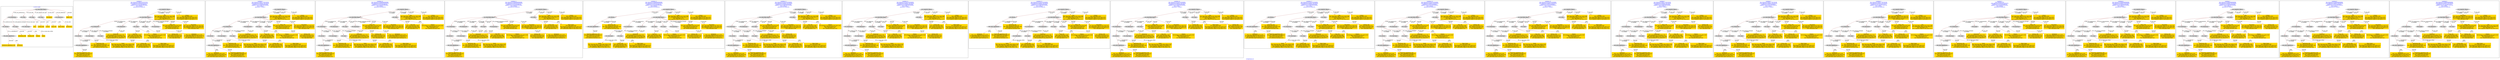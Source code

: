 digraph n0 {
fontcolor="blue"
remincross="true"
label="s29-gilcrease.csv"
subgraph cluster_0 {
label="1-correct model"
n2[style="filled",color="white",fillcolor="lightgray",label="E12_Production1"];
n3[style="filled",color="white",fillcolor="lightgray",label="E21_Person1"];
n4[style="filled",color="white",fillcolor="lightgray",label="E55_Type3"];
n5[style="filled",color="white",fillcolor="lightgray",label="E52_Time-Span1"];
n6[style="filled",color="white",fillcolor="lightgray",label="E82_Actor_Appellation1"];
n7[shape="plaintext",style="filled",fillcolor="gold",label="Attribution_URI"];
n8[style="filled",color="white",fillcolor="lightgray",label="E22_Man-Made_Object1"];
n9[style="filled",color="white",fillcolor="lightgray",label="E35_Title1"];
n10[style="filled",color="white",fillcolor="lightgray",label="E55_Type1"];
n11[style="filled",color="white",fillcolor="lightgray",label="E55_Type2"];
n12[shape="plaintext",style="filled",fillcolor="gold",label="Description"];
n13[style="filled",color="white",fillcolor="lightgray",label="E54_Dimension1"];
n14[shape="plaintext",style="filled",fillcolor="gold",label="Object_URI"];
n15[shape="plaintext",style="filled",fillcolor="gold",label="Title"];
n16[shape="plaintext",style="filled",fillcolor="gold",label="Dated"];
n17[shape="plaintext",style="filled",fillcolor="gold",label="Dimensions"];
n18[shape="plaintext",style="filled",fillcolor="gold",label="Culture_URI"];
n19[shape="plaintext",style="filled",fillcolor="gold",label="Culture"];
n20[shape="plaintext",style="filled",fillcolor="gold",label="Type_URI"];
n21[shape="plaintext",style="filled",fillcolor="gold",label="Object Name"];
n22[shape="plaintext",style="filled",fillcolor="gold",label="Medium_URI"];
n23[shape="plaintext",style="filled",fillcolor="gold",label="Medium"];
n24[shape="plaintext",style="filled",fillcolor="gold",label="Attribution_Appellation_URI"];
n25[shape="plaintext",style="filled",fillcolor="gold",label="Attribution"];
}
subgraph cluster_1 {
label="candidate 0\nlink coherence:0.9583333333333334\nnode coherence:0.9583333333333334\nconfidence:0.4251019643804761\nmapping score:0.5087641468569841\ncost:23.99928\n-precision:0.62-recall:0.65"
n27[style="filled",color="white",fillcolor="lightgray",label="E12_Production1"];
n28[style="filled",color="white",fillcolor="lightgray",label="E21_Person1"];
n29[style="filled",color="white",fillcolor="lightgray",label="E52_Time-Span2"];
n30[style="filled",color="white",fillcolor="lightgray",label="E55_Type1"];
n31[style="filled",color="white",fillcolor="lightgray",label="E82_Actor_Appellation1"];
n32[style="filled",color="white",fillcolor="lightgray",label="E22_Man-Made_Object1"];
n33[style="filled",color="white",fillcolor="lightgray",label="E54_Dimension1"];
n34[style="filled",color="white",fillcolor="lightgray",label="E55_Type2"];
n35[style="filled",color="white",fillcolor="lightgray",label="E55_Type3"];
n36[style="filled",color="white",fillcolor="lightgray",label="E8_Acquisition1"];
n37[style="filled",color="white",fillcolor="lightgray",label="E33_Linguistic_Object2"];
n38[shape="plaintext",style="filled",fillcolor="gold",label="Dimensions\n[E54_Dimension,P3_has_note,0.718]\n[E22_Man-Made_Object,classLink,0.115]\n[E22_Man-Made_Object,P3_has_note,0.09]\n[E34_Inscription,P3_has_note,0.077]"];
n39[shape="plaintext",style="filled",fillcolor="gold",label="Attribution_URI\n[E21_Person,classLink,0.33]\n[E82_Actor_Appellation,classLink,0.288]\n[E39_Actor,classLink,0.287]\n[E78_Collection,classLink,0.094]"];
n40[shape="plaintext",style="filled",fillcolor="gold",label="Culture_URI\n[E55_Type,classLink,0.509]\n[E74_Group,classLink,0.245]\n[E57_Material,classLink,0.212]\n[E55_Type,label,0.034]"];
n41[shape="plaintext",style="filled",fillcolor="gold",label="Medium_URI\n[E55_Type,classLink,0.377]\n[E57_Material,classLink,0.364]\n[E74_Group,classLink,0.21]\n[E55_Type,label,0.049]"];
n42[shape="plaintext",style="filled",fillcolor="gold",label="Type_URI\n[E55_Type,classLink,0.486]\n[E74_Group,classLink,0.203]\n[E57_Material,classLink,0.188]\n[E55_Type,label,0.123]"];
n43[shape="plaintext",style="filled",fillcolor="gold",label="Dated\n[E52_Time-Span,P82_at_some_time_within,0.554]\n[E52_Time-Span,P82a_begin_of_the_begin,0.17]\n[E33_Linguistic_Object,P3_has_note,0.147]\n[E73_Information_Object,P3_has_note,0.129]"];
n44[shape="plaintext",style="filled",fillcolor="gold",label="Title\n[E22_Man-Made_Object,P3_has_note,0.299]\n[E73_Information_Object,P3_has_note,0.27]\n[E35_Title,label,0.223]\n[E33_Linguistic_Object,P3_has_note,0.207]"];
n45[shape="plaintext",style="filled",fillcolor="gold",label="Medium\n[E29_Design_or_Procedure,P3_has_note,0.305]\n[E57_Material,label,0.277]\n[E55_Type,label,0.234]\n[E57_Material,classLink,0.184]"];
n46[shape="plaintext",style="filled",fillcolor="gold",label="Culture\n[E35_Title,label,0.296]\n[E22_Man-Made_Object,P3_has_note,0.287]\n[E73_Information_Object,P3_has_note,0.247]\n[E33_Linguistic_Object,P3_has_note,0.171]"];
n47[shape="plaintext",style="filled",fillcolor="gold",label="Attribution\n[E82_Actor_Appellation,label,0.528]\n[E22_Man-Made_Object,P3_has_note,0.169]\n[E8_Acquisition,P3_has_note,0.153]\n[E22_Man-Made_Object,classLink,0.15]"];
n48[shape="plaintext",style="filled",fillcolor="gold",label="Object_URI\n[E22_Man-Made_Object,classLink,0.605]\n[E78_Collection,classLink,0.18]\n[E38_Image,classLink,0.15]\n[E21_Person,classLink,0.065]"];
n49[shape="plaintext",style="filled",fillcolor="gold",label="Attribution_Appellation_URI\n[E82_Actor_Appellation,classLink,0.81]\n[E21_Person,classLink,0.087]\n[E39_Actor,classLink,0.077]\n[E78_Collection,classLink,0.025]"];
n50[shape="plaintext",style="filled",fillcolor="gold",label="Object Name\n[E55_Type,label,0.468]\n[E29_Design_or_Procedure,P3_has_note,0.212]\n[E22_Man-Made_Object,P3_has_note,0.167]\n[E73_Information_Object,P3_has_note,0.153]"];
n51[shape="plaintext",style="filled",fillcolor="gold",label="Description\n[E22_Man-Made_Object,P3_has_note,0.33]\n[E73_Information_Object,P3_has_note,0.29]\n[E33_Linguistic_Object,P3_has_note,0.212]\n[E35_Title,label,0.169]"];
}
subgraph cluster_2 {
label="candidate 1\nlink coherence:0.9565217391304348\nnode coherence:0.9565217391304348\nconfidence:0.45195808010022603\nmapping score:0.5290170826006965\ncost:22.99935\n-precision:0.7-recall:0.7"
n53[style="filled",color="white",fillcolor="lightgray",label="E12_Production1"];
n54[style="filled",color="white",fillcolor="lightgray",label="E21_Person1"];
n55[style="filled",color="white",fillcolor="lightgray",label="E52_Time-Span2"];
n56[style="filled",color="white",fillcolor="lightgray",label="E55_Type1"];
n57[style="filled",color="white",fillcolor="lightgray",label="E82_Actor_Appellation1"];
n58[style="filled",color="white",fillcolor="lightgray",label="E22_Man-Made_Object1"];
n59[style="filled",color="white",fillcolor="lightgray",label="E54_Dimension1"];
n60[style="filled",color="white",fillcolor="lightgray",label="E55_Type2"];
n61[style="filled",color="white",fillcolor="lightgray",label="E55_Type3"];
n62[style="filled",color="white",fillcolor="lightgray",label="E33_Linguistic_Object2"];
n63[shape="plaintext",style="filled",fillcolor="gold",label="Dimensions\n[E54_Dimension,P3_has_note,0.718]\n[E22_Man-Made_Object,classLink,0.115]\n[E22_Man-Made_Object,P3_has_note,0.09]\n[E34_Inscription,P3_has_note,0.077]"];
n64[shape="plaintext",style="filled",fillcolor="gold",label="Attribution_URI\n[E21_Person,classLink,0.33]\n[E82_Actor_Appellation,classLink,0.288]\n[E39_Actor,classLink,0.287]\n[E78_Collection,classLink,0.094]"];
n65[shape="plaintext",style="filled",fillcolor="gold",label="Culture_URI\n[E55_Type,classLink,0.509]\n[E74_Group,classLink,0.245]\n[E57_Material,classLink,0.212]\n[E55_Type,label,0.034]"];
n66[shape="plaintext",style="filled",fillcolor="gold",label="Medium_URI\n[E55_Type,classLink,0.377]\n[E57_Material,classLink,0.364]\n[E74_Group,classLink,0.21]\n[E55_Type,label,0.049]"];
n67[shape="plaintext",style="filled",fillcolor="gold",label="Type_URI\n[E55_Type,classLink,0.486]\n[E74_Group,classLink,0.203]\n[E57_Material,classLink,0.188]\n[E55_Type,label,0.123]"];
n68[shape="plaintext",style="filled",fillcolor="gold",label="Dated\n[E52_Time-Span,P82_at_some_time_within,0.554]\n[E52_Time-Span,P82a_begin_of_the_begin,0.17]\n[E33_Linguistic_Object,P3_has_note,0.147]\n[E73_Information_Object,P3_has_note,0.129]"];
n69[shape="plaintext",style="filled",fillcolor="gold",label="Title\n[E22_Man-Made_Object,P3_has_note,0.299]\n[E73_Information_Object,P3_has_note,0.27]\n[E35_Title,label,0.223]\n[E33_Linguistic_Object,P3_has_note,0.207]"];
n70[shape="plaintext",style="filled",fillcolor="gold",label="Medium\n[E29_Design_or_Procedure,P3_has_note,0.305]\n[E57_Material,label,0.277]\n[E55_Type,label,0.234]\n[E57_Material,classLink,0.184]"];
n71[shape="plaintext",style="filled",fillcolor="gold",label="Culture\n[E35_Title,label,0.296]\n[E22_Man-Made_Object,P3_has_note,0.287]\n[E73_Information_Object,P3_has_note,0.247]\n[E33_Linguistic_Object,P3_has_note,0.171]"];
n72[shape="plaintext",style="filled",fillcolor="gold",label="Attribution\n[E82_Actor_Appellation,label,0.528]\n[E22_Man-Made_Object,P3_has_note,0.169]\n[E8_Acquisition,P3_has_note,0.153]\n[E22_Man-Made_Object,classLink,0.15]"];
n73[shape="plaintext",style="filled",fillcolor="gold",label="Object_URI\n[E22_Man-Made_Object,classLink,0.605]\n[E78_Collection,classLink,0.18]\n[E38_Image,classLink,0.15]\n[E21_Person,classLink,0.065]"];
n74[shape="plaintext",style="filled",fillcolor="gold",label="Attribution_Appellation_URI\n[E82_Actor_Appellation,classLink,0.81]\n[E21_Person,classLink,0.087]\n[E39_Actor,classLink,0.077]\n[E78_Collection,classLink,0.025]"];
n75[shape="plaintext",style="filled",fillcolor="gold",label="Object Name\n[E55_Type,label,0.468]\n[E29_Design_or_Procedure,P3_has_note,0.212]\n[E22_Man-Made_Object,P3_has_note,0.167]\n[E73_Information_Object,P3_has_note,0.153]"];
n76[shape="plaintext",style="filled",fillcolor="gold",label="Description\n[E22_Man-Made_Object,P3_has_note,0.33]\n[E73_Information_Object,P3_has_note,0.29]\n[E33_Linguistic_Object,P3_has_note,0.212]\n[E35_Title,label,0.169]"];
}
subgraph cluster_3 {
label="candidate 10\nlink coherence:0.9166666666666666\nnode coherence:0.9583333333333334\nconfidence:0.4251019643804761\nmapping score:0.5087641468569841\ncost:23.99931\n-precision:0.58-recall:0.61"
n78[style="filled",color="white",fillcolor="lightgray",label="E12_Production1"];
n79[style="filled",color="white",fillcolor="lightgray",label="E21_Person1"];
n80[style="filled",color="white",fillcolor="lightgray",label="E52_Time-Span2"];
n81[style="filled",color="white",fillcolor="lightgray",label="E55_Type1"];
n82[style="filled",color="white",fillcolor="lightgray",label="E82_Actor_Appellation1"];
n83[style="filled",color="white",fillcolor="lightgray",label="E22_Man-Made_Object1"];
n84[style="filled",color="white",fillcolor="lightgray",label="E54_Dimension1"];
n85[style="filled",color="white",fillcolor="lightgray",label="E55_Type3"];
n86[style="filled",color="white",fillcolor="lightgray",label="E8_Acquisition1"];
n87[style="filled",color="white",fillcolor="lightgray",label="E33_Linguistic_Object2"];
n88[style="filled",color="white",fillcolor="lightgray",label="E55_Type2"];
n89[shape="plaintext",style="filled",fillcolor="gold",label="Dimensions\n[E54_Dimension,P3_has_note,0.718]\n[E22_Man-Made_Object,classLink,0.115]\n[E22_Man-Made_Object,P3_has_note,0.09]\n[E34_Inscription,P3_has_note,0.077]"];
n90[shape="plaintext",style="filled",fillcolor="gold",label="Attribution_URI\n[E21_Person,classLink,0.33]\n[E82_Actor_Appellation,classLink,0.288]\n[E39_Actor,classLink,0.287]\n[E78_Collection,classLink,0.094]"];
n91[shape="plaintext",style="filled",fillcolor="gold",label="Culture_URI\n[E55_Type,classLink,0.509]\n[E74_Group,classLink,0.245]\n[E57_Material,classLink,0.212]\n[E55_Type,label,0.034]"];
n92[shape="plaintext",style="filled",fillcolor="gold",label="Medium_URI\n[E55_Type,classLink,0.377]\n[E57_Material,classLink,0.364]\n[E74_Group,classLink,0.21]\n[E55_Type,label,0.049]"];
n93[shape="plaintext",style="filled",fillcolor="gold",label="Type_URI\n[E55_Type,classLink,0.486]\n[E74_Group,classLink,0.203]\n[E57_Material,classLink,0.188]\n[E55_Type,label,0.123]"];
n94[shape="plaintext",style="filled",fillcolor="gold",label="Dated\n[E52_Time-Span,P82_at_some_time_within,0.554]\n[E52_Time-Span,P82a_begin_of_the_begin,0.17]\n[E33_Linguistic_Object,P3_has_note,0.147]\n[E73_Information_Object,P3_has_note,0.129]"];
n95[shape="plaintext",style="filled",fillcolor="gold",label="Title\n[E22_Man-Made_Object,P3_has_note,0.299]\n[E73_Information_Object,P3_has_note,0.27]\n[E35_Title,label,0.223]\n[E33_Linguistic_Object,P3_has_note,0.207]"];
n96[shape="plaintext",style="filled",fillcolor="gold",label="Medium\n[E29_Design_or_Procedure,P3_has_note,0.305]\n[E57_Material,label,0.277]\n[E55_Type,label,0.234]\n[E57_Material,classLink,0.184]"];
n97[shape="plaintext",style="filled",fillcolor="gold",label="Culture\n[E35_Title,label,0.296]\n[E22_Man-Made_Object,P3_has_note,0.287]\n[E73_Information_Object,P3_has_note,0.247]\n[E33_Linguistic_Object,P3_has_note,0.171]"];
n98[shape="plaintext",style="filled",fillcolor="gold",label="Attribution\n[E82_Actor_Appellation,label,0.528]\n[E22_Man-Made_Object,P3_has_note,0.169]\n[E8_Acquisition,P3_has_note,0.153]\n[E22_Man-Made_Object,classLink,0.15]"];
n99[shape="plaintext",style="filled",fillcolor="gold",label="Object_URI\n[E22_Man-Made_Object,classLink,0.605]\n[E78_Collection,classLink,0.18]\n[E38_Image,classLink,0.15]\n[E21_Person,classLink,0.065]"];
n100[shape="plaintext",style="filled",fillcolor="gold",label="Attribution_Appellation_URI\n[E82_Actor_Appellation,classLink,0.81]\n[E21_Person,classLink,0.087]\n[E39_Actor,classLink,0.077]\n[E78_Collection,classLink,0.025]"];
n101[shape="plaintext",style="filled",fillcolor="gold",label="Object Name\n[E55_Type,label,0.468]\n[E29_Design_or_Procedure,P3_has_note,0.212]\n[E22_Man-Made_Object,P3_has_note,0.167]\n[E73_Information_Object,P3_has_note,0.153]"];
n102[shape="plaintext",style="filled",fillcolor="gold",label="Description\n[E22_Man-Made_Object,P3_has_note,0.33]\n[E73_Information_Object,P3_has_note,0.29]\n[E33_Linguistic_Object,P3_has_note,0.212]\n[E35_Title,label,0.169]"];
}
subgraph cluster_4 {
label="candidate 11\nlink coherence:0.9166666666666666\nnode coherence:0.9583333333333334\nconfidence:0.4251019643804761\nmapping score:0.5087641468569841\ncost:23.99936\n-precision:0.62-recall:0.65"
n104[style="filled",color="white",fillcolor="lightgray",label="E12_Production1"];
n105[style="filled",color="white",fillcolor="lightgray",label="E21_Person1"];
n106[style="filled",color="white",fillcolor="lightgray",label="E52_Time-Span2"];
n107[style="filled",color="white",fillcolor="lightgray",label="E82_Actor_Appellation1"];
n108[style="filled",color="white",fillcolor="lightgray",label="E22_Man-Made_Object1"];
n109[style="filled",color="white",fillcolor="lightgray",label="E54_Dimension1"];
n110[style="filled",color="white",fillcolor="lightgray",label="E55_Type2"];
n111[style="filled",color="white",fillcolor="lightgray",label="E55_Type3"];
n112[style="filled",color="white",fillcolor="lightgray",label="E8_Acquisition1"];
n113[style="filled",color="white",fillcolor="lightgray",label="E33_Linguistic_Object2"];
n114[style="filled",color="white",fillcolor="lightgray",label="E55_Type1"];
n115[shape="plaintext",style="filled",fillcolor="gold",label="Dimensions\n[E54_Dimension,P3_has_note,0.718]\n[E22_Man-Made_Object,classLink,0.115]\n[E22_Man-Made_Object,P3_has_note,0.09]\n[E34_Inscription,P3_has_note,0.077]"];
n116[shape="plaintext",style="filled",fillcolor="gold",label="Attribution_URI\n[E21_Person,classLink,0.33]\n[E82_Actor_Appellation,classLink,0.288]\n[E39_Actor,classLink,0.287]\n[E78_Collection,classLink,0.094]"];
n117[shape="plaintext",style="filled",fillcolor="gold",label="Culture_URI\n[E55_Type,classLink,0.509]\n[E74_Group,classLink,0.245]\n[E57_Material,classLink,0.212]\n[E55_Type,label,0.034]"];
n118[shape="plaintext",style="filled",fillcolor="gold",label="Medium_URI\n[E55_Type,classLink,0.377]\n[E57_Material,classLink,0.364]\n[E74_Group,classLink,0.21]\n[E55_Type,label,0.049]"];
n119[shape="plaintext",style="filled",fillcolor="gold",label="Type_URI\n[E55_Type,classLink,0.486]\n[E74_Group,classLink,0.203]\n[E57_Material,classLink,0.188]\n[E55_Type,label,0.123]"];
n120[shape="plaintext",style="filled",fillcolor="gold",label="Dated\n[E52_Time-Span,P82_at_some_time_within,0.554]\n[E52_Time-Span,P82a_begin_of_the_begin,0.17]\n[E33_Linguistic_Object,P3_has_note,0.147]\n[E73_Information_Object,P3_has_note,0.129]"];
n121[shape="plaintext",style="filled",fillcolor="gold",label="Title\n[E22_Man-Made_Object,P3_has_note,0.299]\n[E73_Information_Object,P3_has_note,0.27]\n[E35_Title,label,0.223]\n[E33_Linguistic_Object,P3_has_note,0.207]"];
n122[shape="plaintext",style="filled",fillcolor="gold",label="Medium\n[E29_Design_or_Procedure,P3_has_note,0.305]\n[E57_Material,label,0.277]\n[E55_Type,label,0.234]\n[E57_Material,classLink,0.184]"];
n123[shape="plaintext",style="filled",fillcolor="gold",label="Culture\n[E35_Title,label,0.296]\n[E22_Man-Made_Object,P3_has_note,0.287]\n[E73_Information_Object,P3_has_note,0.247]\n[E33_Linguistic_Object,P3_has_note,0.171]"];
n124[shape="plaintext",style="filled",fillcolor="gold",label="Attribution\n[E82_Actor_Appellation,label,0.528]\n[E22_Man-Made_Object,P3_has_note,0.169]\n[E8_Acquisition,P3_has_note,0.153]\n[E22_Man-Made_Object,classLink,0.15]"];
n125[shape="plaintext",style="filled",fillcolor="gold",label="Object_URI\n[E22_Man-Made_Object,classLink,0.605]\n[E78_Collection,classLink,0.18]\n[E38_Image,classLink,0.15]\n[E21_Person,classLink,0.065]"];
n126[shape="plaintext",style="filled",fillcolor="gold",label="Attribution_Appellation_URI\n[E82_Actor_Appellation,classLink,0.81]\n[E21_Person,classLink,0.087]\n[E39_Actor,classLink,0.077]\n[E78_Collection,classLink,0.025]"];
n127[shape="plaintext",style="filled",fillcolor="gold",label="Object Name\n[E55_Type,label,0.468]\n[E29_Design_or_Procedure,P3_has_note,0.212]\n[E22_Man-Made_Object,P3_has_note,0.167]\n[E73_Information_Object,P3_has_note,0.153]"];
n128[shape="plaintext",style="filled",fillcolor="gold",label="Description\n[E22_Man-Made_Object,P3_has_note,0.33]\n[E73_Information_Object,P3_has_note,0.29]\n[E33_Linguistic_Object,P3_has_note,0.212]\n[E35_Title,label,0.169]"];
}
subgraph cluster_5 {
label="candidate 12\nlink coherence:0.9166666666666666\nnode coherence:0.9583333333333334\nconfidence:0.4251019643804761\nmapping score:0.5087641468569841\ncost:23.99939\n-precision:0.58-recall:0.61"
n130[style="filled",color="white",fillcolor="lightgray",label="E12_Production1"];
n131[style="filled",color="white",fillcolor="lightgray",label="E52_Time-Span2"];
n132[style="filled",color="white",fillcolor="lightgray",label="E55_Type1"];
n133[style="filled",color="white",fillcolor="lightgray",label="E21_Person1"];
n134[style="filled",color="white",fillcolor="lightgray",label="E82_Actor_Appellation1"];
n135[style="filled",color="white",fillcolor="lightgray",label="E22_Man-Made_Object1"];
n136[style="filled",color="white",fillcolor="lightgray",label="E54_Dimension1"];
n137[style="filled",color="white",fillcolor="lightgray",label="E55_Type2"];
n138[style="filled",color="white",fillcolor="lightgray",label="E55_Type3"];
n139[style="filled",color="white",fillcolor="lightgray",label="E8_Acquisition1"];
n140[style="filled",color="white",fillcolor="lightgray",label="E33_Linguistic_Object2"];
n141[shape="plaintext",style="filled",fillcolor="gold",label="Dimensions\n[E54_Dimension,P3_has_note,0.718]\n[E22_Man-Made_Object,classLink,0.115]\n[E22_Man-Made_Object,P3_has_note,0.09]\n[E34_Inscription,P3_has_note,0.077]"];
n142[shape="plaintext",style="filled",fillcolor="gold",label="Attribution_URI\n[E21_Person,classLink,0.33]\n[E82_Actor_Appellation,classLink,0.288]\n[E39_Actor,classLink,0.287]\n[E78_Collection,classLink,0.094]"];
n143[shape="plaintext",style="filled",fillcolor="gold",label="Culture_URI\n[E55_Type,classLink,0.509]\n[E74_Group,classLink,0.245]\n[E57_Material,classLink,0.212]\n[E55_Type,label,0.034]"];
n144[shape="plaintext",style="filled",fillcolor="gold",label="Medium_URI\n[E55_Type,classLink,0.377]\n[E57_Material,classLink,0.364]\n[E74_Group,classLink,0.21]\n[E55_Type,label,0.049]"];
n145[shape="plaintext",style="filled",fillcolor="gold",label="Type_URI\n[E55_Type,classLink,0.486]\n[E74_Group,classLink,0.203]\n[E57_Material,classLink,0.188]\n[E55_Type,label,0.123]"];
n146[shape="plaintext",style="filled",fillcolor="gold",label="Dated\n[E52_Time-Span,P82_at_some_time_within,0.554]\n[E52_Time-Span,P82a_begin_of_the_begin,0.17]\n[E33_Linguistic_Object,P3_has_note,0.147]\n[E73_Information_Object,P3_has_note,0.129]"];
n147[shape="plaintext",style="filled",fillcolor="gold",label="Title\n[E22_Man-Made_Object,P3_has_note,0.299]\n[E73_Information_Object,P3_has_note,0.27]\n[E35_Title,label,0.223]\n[E33_Linguistic_Object,P3_has_note,0.207]"];
n148[shape="plaintext",style="filled",fillcolor="gold",label="Medium\n[E29_Design_or_Procedure,P3_has_note,0.305]\n[E57_Material,label,0.277]\n[E55_Type,label,0.234]\n[E57_Material,classLink,0.184]"];
n149[shape="plaintext",style="filled",fillcolor="gold",label="Culture\n[E35_Title,label,0.296]\n[E22_Man-Made_Object,P3_has_note,0.287]\n[E73_Information_Object,P3_has_note,0.247]\n[E33_Linguistic_Object,P3_has_note,0.171]"];
n150[shape="plaintext",style="filled",fillcolor="gold",label="Attribution\n[E82_Actor_Appellation,label,0.528]\n[E22_Man-Made_Object,P3_has_note,0.169]\n[E8_Acquisition,P3_has_note,0.153]\n[E22_Man-Made_Object,classLink,0.15]"];
n151[shape="plaintext",style="filled",fillcolor="gold",label="Object_URI\n[E22_Man-Made_Object,classLink,0.605]\n[E78_Collection,classLink,0.18]\n[E38_Image,classLink,0.15]\n[E21_Person,classLink,0.065]"];
n152[shape="plaintext",style="filled",fillcolor="gold",label="Attribution_Appellation_URI\n[E82_Actor_Appellation,classLink,0.81]\n[E21_Person,classLink,0.087]\n[E39_Actor,classLink,0.077]\n[E78_Collection,classLink,0.025]"];
n153[shape="plaintext",style="filled",fillcolor="gold",label="Object Name\n[E55_Type,label,0.468]\n[E29_Design_or_Procedure,P3_has_note,0.212]\n[E22_Man-Made_Object,P3_has_note,0.167]\n[E73_Information_Object,P3_has_note,0.153]"];
n154[shape="plaintext",style="filled",fillcolor="gold",label="Description\n[E22_Man-Made_Object,P3_has_note,0.33]\n[E73_Information_Object,P3_has_note,0.29]\n[E33_Linguistic_Object,P3_has_note,0.212]\n[E35_Title,label,0.169]"];
}
subgraph cluster_6 {
label="candidate 13\nlink coherence:0.9130434782608695\nnode coherence:0.9565217391304348\nconfidence:0.45195808010022603\nmapping score:0.5290170826006965\ncost:22.99938\n-precision:0.65-recall:0.65"
n156[style="filled",color="white",fillcolor="lightgray",label="E12_Production1"];
n157[style="filled",color="white",fillcolor="lightgray",label="E21_Person1"];
n158[style="filled",color="white",fillcolor="lightgray",label="E52_Time-Span2"];
n159[style="filled",color="white",fillcolor="lightgray",label="E55_Type1"];
n160[style="filled",color="white",fillcolor="lightgray",label="E82_Actor_Appellation1"];
n161[style="filled",color="white",fillcolor="lightgray",label="E22_Man-Made_Object1"];
n162[style="filled",color="white",fillcolor="lightgray",label="E54_Dimension1"];
n163[style="filled",color="white",fillcolor="lightgray",label="E55_Type3"];
n164[style="filled",color="white",fillcolor="lightgray",label="E33_Linguistic_Object2"];
n165[style="filled",color="white",fillcolor="lightgray",label="E55_Type2"];
n166[shape="plaintext",style="filled",fillcolor="gold",label="Dimensions\n[E54_Dimension,P3_has_note,0.718]\n[E22_Man-Made_Object,classLink,0.115]\n[E22_Man-Made_Object,P3_has_note,0.09]\n[E34_Inscription,P3_has_note,0.077]"];
n167[shape="plaintext",style="filled",fillcolor="gold",label="Attribution_URI\n[E21_Person,classLink,0.33]\n[E82_Actor_Appellation,classLink,0.288]\n[E39_Actor,classLink,0.287]\n[E78_Collection,classLink,0.094]"];
n168[shape="plaintext",style="filled",fillcolor="gold",label="Culture_URI\n[E55_Type,classLink,0.509]\n[E74_Group,classLink,0.245]\n[E57_Material,classLink,0.212]\n[E55_Type,label,0.034]"];
n169[shape="plaintext",style="filled",fillcolor="gold",label="Medium_URI\n[E55_Type,classLink,0.377]\n[E57_Material,classLink,0.364]\n[E74_Group,classLink,0.21]\n[E55_Type,label,0.049]"];
n170[shape="plaintext",style="filled",fillcolor="gold",label="Type_URI\n[E55_Type,classLink,0.486]\n[E74_Group,classLink,0.203]\n[E57_Material,classLink,0.188]\n[E55_Type,label,0.123]"];
n171[shape="plaintext",style="filled",fillcolor="gold",label="Dated\n[E52_Time-Span,P82_at_some_time_within,0.554]\n[E52_Time-Span,P82a_begin_of_the_begin,0.17]\n[E33_Linguistic_Object,P3_has_note,0.147]\n[E73_Information_Object,P3_has_note,0.129]"];
n172[shape="plaintext",style="filled",fillcolor="gold",label="Title\n[E22_Man-Made_Object,P3_has_note,0.299]\n[E73_Information_Object,P3_has_note,0.27]\n[E35_Title,label,0.223]\n[E33_Linguistic_Object,P3_has_note,0.207]"];
n173[shape="plaintext",style="filled",fillcolor="gold",label="Medium\n[E29_Design_or_Procedure,P3_has_note,0.305]\n[E57_Material,label,0.277]\n[E55_Type,label,0.234]\n[E57_Material,classLink,0.184]"];
n174[shape="plaintext",style="filled",fillcolor="gold",label="Culture\n[E35_Title,label,0.296]\n[E22_Man-Made_Object,P3_has_note,0.287]\n[E73_Information_Object,P3_has_note,0.247]\n[E33_Linguistic_Object,P3_has_note,0.171]"];
n175[shape="plaintext",style="filled",fillcolor="gold",label="Attribution\n[E82_Actor_Appellation,label,0.528]\n[E22_Man-Made_Object,P3_has_note,0.169]\n[E8_Acquisition,P3_has_note,0.153]\n[E22_Man-Made_Object,classLink,0.15]"];
n176[shape="plaintext",style="filled",fillcolor="gold",label="Object_URI\n[E22_Man-Made_Object,classLink,0.605]\n[E78_Collection,classLink,0.18]\n[E38_Image,classLink,0.15]\n[E21_Person,classLink,0.065]"];
n177[shape="plaintext",style="filled",fillcolor="gold",label="Attribution_Appellation_URI\n[E82_Actor_Appellation,classLink,0.81]\n[E21_Person,classLink,0.087]\n[E39_Actor,classLink,0.077]\n[E78_Collection,classLink,0.025]"];
n178[shape="plaintext",style="filled",fillcolor="gold",label="Object Name\n[E55_Type,label,0.468]\n[E29_Design_or_Procedure,P3_has_note,0.212]\n[E22_Man-Made_Object,P3_has_note,0.167]\n[E73_Information_Object,P3_has_note,0.153]"];
n179[shape="plaintext",style="filled",fillcolor="gold",label="Description\n[E22_Man-Made_Object,P3_has_note,0.33]\n[E73_Information_Object,P3_has_note,0.29]\n[E33_Linguistic_Object,P3_has_note,0.212]\n[E35_Title,label,0.169]"];
}
subgraph cluster_7 {
label="candidate 14\nlink coherence:0.9130434782608695\nnode coherence:0.9565217391304348\nconfidence:0.45195808010022603\nmapping score:0.5290170826006965\ncost:22.99943\n-precision:0.7-recall:0.7"
n181[style="filled",color="white",fillcolor="lightgray",label="E12_Production1"];
n182[style="filled",color="white",fillcolor="lightgray",label="E21_Person1"];
n183[style="filled",color="white",fillcolor="lightgray",label="E52_Time-Span2"];
n184[style="filled",color="white",fillcolor="lightgray",label="E82_Actor_Appellation1"];
n185[style="filled",color="white",fillcolor="lightgray",label="E22_Man-Made_Object1"];
n186[style="filled",color="white",fillcolor="lightgray",label="E54_Dimension1"];
n187[style="filled",color="white",fillcolor="lightgray",label="E55_Type2"];
n188[style="filled",color="white",fillcolor="lightgray",label="E55_Type3"];
n189[style="filled",color="white",fillcolor="lightgray",label="E33_Linguistic_Object2"];
n190[style="filled",color="white",fillcolor="lightgray",label="E55_Type1"];
n191[shape="plaintext",style="filled",fillcolor="gold",label="Dimensions\n[E54_Dimension,P3_has_note,0.718]\n[E22_Man-Made_Object,classLink,0.115]\n[E22_Man-Made_Object,P3_has_note,0.09]\n[E34_Inscription,P3_has_note,0.077]"];
n192[shape="plaintext",style="filled",fillcolor="gold",label="Attribution_URI\n[E21_Person,classLink,0.33]\n[E82_Actor_Appellation,classLink,0.288]\n[E39_Actor,classLink,0.287]\n[E78_Collection,classLink,0.094]"];
n193[shape="plaintext",style="filled",fillcolor="gold",label="Culture_URI\n[E55_Type,classLink,0.509]\n[E74_Group,classLink,0.245]\n[E57_Material,classLink,0.212]\n[E55_Type,label,0.034]"];
n194[shape="plaintext",style="filled",fillcolor="gold",label="Medium_URI\n[E55_Type,classLink,0.377]\n[E57_Material,classLink,0.364]\n[E74_Group,classLink,0.21]\n[E55_Type,label,0.049]"];
n195[shape="plaintext",style="filled",fillcolor="gold",label="Type_URI\n[E55_Type,classLink,0.486]\n[E74_Group,classLink,0.203]\n[E57_Material,classLink,0.188]\n[E55_Type,label,0.123]"];
n196[shape="plaintext",style="filled",fillcolor="gold",label="Dated\n[E52_Time-Span,P82_at_some_time_within,0.554]\n[E52_Time-Span,P82a_begin_of_the_begin,0.17]\n[E33_Linguistic_Object,P3_has_note,0.147]\n[E73_Information_Object,P3_has_note,0.129]"];
n197[shape="plaintext",style="filled",fillcolor="gold",label="Title\n[E22_Man-Made_Object,P3_has_note,0.299]\n[E73_Information_Object,P3_has_note,0.27]\n[E35_Title,label,0.223]\n[E33_Linguistic_Object,P3_has_note,0.207]"];
n198[shape="plaintext",style="filled",fillcolor="gold",label="Medium\n[E29_Design_or_Procedure,P3_has_note,0.305]\n[E57_Material,label,0.277]\n[E55_Type,label,0.234]\n[E57_Material,classLink,0.184]"];
n199[shape="plaintext",style="filled",fillcolor="gold",label="Culture\n[E35_Title,label,0.296]\n[E22_Man-Made_Object,P3_has_note,0.287]\n[E73_Information_Object,P3_has_note,0.247]\n[E33_Linguistic_Object,P3_has_note,0.171]"];
n200[shape="plaintext",style="filled",fillcolor="gold",label="Attribution\n[E82_Actor_Appellation,label,0.528]\n[E22_Man-Made_Object,P3_has_note,0.169]\n[E8_Acquisition,P3_has_note,0.153]\n[E22_Man-Made_Object,classLink,0.15]"];
n201[shape="plaintext",style="filled",fillcolor="gold",label="Object_URI\n[E22_Man-Made_Object,classLink,0.605]\n[E78_Collection,classLink,0.18]\n[E38_Image,classLink,0.15]\n[E21_Person,classLink,0.065]"];
n202[shape="plaintext",style="filled",fillcolor="gold",label="Attribution_Appellation_URI\n[E82_Actor_Appellation,classLink,0.81]\n[E21_Person,classLink,0.087]\n[E39_Actor,classLink,0.077]\n[E78_Collection,classLink,0.025]"];
n203[shape="plaintext",style="filled",fillcolor="gold",label="Object Name\n[E55_Type,label,0.468]\n[E29_Design_or_Procedure,P3_has_note,0.212]\n[E22_Man-Made_Object,P3_has_note,0.167]\n[E73_Information_Object,P3_has_note,0.153]"];
n204[shape="plaintext",style="filled",fillcolor="gold",label="Description\n[E22_Man-Made_Object,P3_has_note,0.33]\n[E73_Information_Object,P3_has_note,0.29]\n[E33_Linguistic_Object,P3_has_note,0.212]\n[E35_Title,label,0.169]"];
}
subgraph cluster_8 {
label="candidate 15\nlink coherence:0.9130434782608695\nnode coherence:0.9565217391304348\nconfidence:0.45195808010022603\nmapping score:0.5290170826006965\ncost:22.99946\n-precision:0.65-recall:0.65"
n206[style="filled",color="white",fillcolor="lightgray",label="E12_Production1"];
n207[style="filled",color="white",fillcolor="lightgray",label="E52_Time-Span2"];
n208[style="filled",color="white",fillcolor="lightgray",label="E55_Type1"];
n209[style="filled",color="white",fillcolor="lightgray",label="E21_Person1"];
n210[style="filled",color="white",fillcolor="lightgray",label="E82_Actor_Appellation1"];
n211[style="filled",color="white",fillcolor="lightgray",label="E22_Man-Made_Object1"];
n212[style="filled",color="white",fillcolor="lightgray",label="E54_Dimension1"];
n213[style="filled",color="white",fillcolor="lightgray",label="E55_Type2"];
n214[style="filled",color="white",fillcolor="lightgray",label="E55_Type3"];
n215[style="filled",color="white",fillcolor="lightgray",label="E33_Linguistic_Object2"];
n216[shape="plaintext",style="filled",fillcolor="gold",label="Dimensions\n[E54_Dimension,P3_has_note,0.718]\n[E22_Man-Made_Object,classLink,0.115]\n[E22_Man-Made_Object,P3_has_note,0.09]\n[E34_Inscription,P3_has_note,0.077]"];
n217[shape="plaintext",style="filled",fillcolor="gold",label="Attribution_URI\n[E21_Person,classLink,0.33]\n[E82_Actor_Appellation,classLink,0.288]\n[E39_Actor,classLink,0.287]\n[E78_Collection,classLink,0.094]"];
n218[shape="plaintext",style="filled",fillcolor="gold",label="Culture_URI\n[E55_Type,classLink,0.509]\n[E74_Group,classLink,0.245]\n[E57_Material,classLink,0.212]\n[E55_Type,label,0.034]"];
n219[shape="plaintext",style="filled",fillcolor="gold",label="Medium_URI\n[E55_Type,classLink,0.377]\n[E57_Material,classLink,0.364]\n[E74_Group,classLink,0.21]\n[E55_Type,label,0.049]"];
n220[shape="plaintext",style="filled",fillcolor="gold",label="Type_URI\n[E55_Type,classLink,0.486]\n[E74_Group,classLink,0.203]\n[E57_Material,classLink,0.188]\n[E55_Type,label,0.123]"];
n221[shape="plaintext",style="filled",fillcolor="gold",label="Dated\n[E52_Time-Span,P82_at_some_time_within,0.554]\n[E52_Time-Span,P82a_begin_of_the_begin,0.17]\n[E33_Linguistic_Object,P3_has_note,0.147]\n[E73_Information_Object,P3_has_note,0.129]"];
n222[shape="plaintext",style="filled",fillcolor="gold",label="Title\n[E22_Man-Made_Object,P3_has_note,0.299]\n[E73_Information_Object,P3_has_note,0.27]\n[E35_Title,label,0.223]\n[E33_Linguistic_Object,P3_has_note,0.207]"];
n223[shape="plaintext",style="filled",fillcolor="gold",label="Medium\n[E29_Design_or_Procedure,P3_has_note,0.305]\n[E57_Material,label,0.277]\n[E55_Type,label,0.234]\n[E57_Material,classLink,0.184]"];
n224[shape="plaintext",style="filled",fillcolor="gold",label="Culture\n[E35_Title,label,0.296]\n[E22_Man-Made_Object,P3_has_note,0.287]\n[E73_Information_Object,P3_has_note,0.247]\n[E33_Linguistic_Object,P3_has_note,0.171]"];
n225[shape="plaintext",style="filled",fillcolor="gold",label="Attribution\n[E82_Actor_Appellation,label,0.528]\n[E22_Man-Made_Object,P3_has_note,0.169]\n[E8_Acquisition,P3_has_note,0.153]\n[E22_Man-Made_Object,classLink,0.15]"];
n226[shape="plaintext",style="filled",fillcolor="gold",label="Object_URI\n[E22_Man-Made_Object,classLink,0.605]\n[E78_Collection,classLink,0.18]\n[E38_Image,classLink,0.15]\n[E21_Person,classLink,0.065]"];
n227[shape="plaintext",style="filled",fillcolor="gold",label="Attribution_Appellation_URI\n[E82_Actor_Appellation,classLink,0.81]\n[E21_Person,classLink,0.087]\n[E39_Actor,classLink,0.077]\n[E78_Collection,classLink,0.025]"];
n228[shape="plaintext",style="filled",fillcolor="gold",label="Object Name\n[E55_Type,label,0.468]\n[E29_Design_or_Procedure,P3_has_note,0.212]\n[E22_Man-Made_Object,P3_has_note,0.167]\n[E73_Information_Object,P3_has_note,0.153]"];
n229[shape="plaintext",style="filled",fillcolor="gold",label="Description\n[E22_Man-Made_Object,P3_has_note,0.33]\n[E73_Information_Object,P3_has_note,0.29]\n[E33_Linguistic_Object,P3_has_note,0.212]\n[E35_Title,label,0.169]"];
}
subgraph cluster_9 {
label="candidate 16\nlink coherence:0.9130434782608695\nnode coherence:0.9565217391304348\nconfidence:0.45195808010022603\nmapping score:0.5290170826006965\ncost:22.99947\n-precision:0.7-recall:0.7"
n231[style="filled",color="white",fillcolor="lightgray",label="E12_Production1"];
n232[style="filled",color="white",fillcolor="lightgray",label="E21_Person1"];
n233[style="filled",color="white",fillcolor="lightgray",label="E52_Time-Span2"];
n234[style="filled",color="white",fillcolor="lightgray",label="E82_Actor_Appellation1"];
n235[style="filled",color="white",fillcolor="lightgray",label="E22_Man-Made_Object1"];
n236[style="filled",color="white",fillcolor="lightgray",label="E54_Dimension1"];
n237[style="filled",color="white",fillcolor="lightgray",label="E55_Type3"];
n238[style="filled",color="white",fillcolor="lightgray",label="E33_Linguistic_Object2"];
n239[style="filled",color="white",fillcolor="lightgray",label="E55_Type1"];
n240[style="filled",color="white",fillcolor="lightgray",label="E55_Type4"];
n241[shape="plaintext",style="filled",fillcolor="gold",label="Dimensions\n[E54_Dimension,P3_has_note,0.718]\n[E22_Man-Made_Object,classLink,0.115]\n[E22_Man-Made_Object,P3_has_note,0.09]\n[E34_Inscription,P3_has_note,0.077]"];
n242[shape="plaintext",style="filled",fillcolor="gold",label="Attribution_URI\n[E21_Person,classLink,0.33]\n[E82_Actor_Appellation,classLink,0.288]\n[E39_Actor,classLink,0.287]\n[E78_Collection,classLink,0.094]"];
n243[shape="plaintext",style="filled",fillcolor="gold",label="Culture_URI\n[E55_Type,classLink,0.509]\n[E74_Group,classLink,0.245]\n[E57_Material,classLink,0.212]\n[E55_Type,label,0.034]"];
n244[shape="plaintext",style="filled",fillcolor="gold",label="Type_URI\n[E55_Type,classLink,0.486]\n[E74_Group,classLink,0.203]\n[E57_Material,classLink,0.188]\n[E55_Type,label,0.123]"];
n245[shape="plaintext",style="filled",fillcolor="gold",label="Dated\n[E52_Time-Span,P82_at_some_time_within,0.554]\n[E52_Time-Span,P82a_begin_of_the_begin,0.17]\n[E33_Linguistic_Object,P3_has_note,0.147]\n[E73_Information_Object,P3_has_note,0.129]"];
n246[shape="plaintext",style="filled",fillcolor="gold",label="Title\n[E22_Man-Made_Object,P3_has_note,0.299]\n[E73_Information_Object,P3_has_note,0.27]\n[E35_Title,label,0.223]\n[E33_Linguistic_Object,P3_has_note,0.207]"];
n247[shape="plaintext",style="filled",fillcolor="gold",label="Culture\n[E35_Title,label,0.296]\n[E22_Man-Made_Object,P3_has_note,0.287]\n[E73_Information_Object,P3_has_note,0.247]\n[E33_Linguistic_Object,P3_has_note,0.171]"];
n248[shape="plaintext",style="filled",fillcolor="gold",label="Attribution\n[E82_Actor_Appellation,label,0.528]\n[E22_Man-Made_Object,P3_has_note,0.169]\n[E8_Acquisition,P3_has_note,0.153]\n[E22_Man-Made_Object,classLink,0.15]"];
n249[shape="plaintext",style="filled",fillcolor="gold",label="Medium_URI\n[E55_Type,classLink,0.377]\n[E57_Material,classLink,0.364]\n[E74_Group,classLink,0.21]\n[E55_Type,label,0.049]"];
n250[shape="plaintext",style="filled",fillcolor="gold",label="Object_URI\n[E22_Man-Made_Object,classLink,0.605]\n[E78_Collection,classLink,0.18]\n[E38_Image,classLink,0.15]\n[E21_Person,classLink,0.065]"];
n251[shape="plaintext",style="filled",fillcolor="gold",label="Attribution_Appellation_URI\n[E82_Actor_Appellation,classLink,0.81]\n[E21_Person,classLink,0.087]\n[E39_Actor,classLink,0.077]\n[E78_Collection,classLink,0.025]"];
n252[shape="plaintext",style="filled",fillcolor="gold",label="Medium\n[E29_Design_or_Procedure,P3_has_note,0.305]\n[E57_Material,label,0.277]\n[E55_Type,label,0.234]\n[E57_Material,classLink,0.184]"];
n253[shape="plaintext",style="filled",fillcolor="gold",label="Object Name\n[E55_Type,label,0.468]\n[E29_Design_or_Procedure,P3_has_note,0.212]\n[E22_Man-Made_Object,P3_has_note,0.167]\n[E73_Information_Object,P3_has_note,0.153]"];
n254[shape="plaintext",style="filled",fillcolor="gold",label="Description\n[E22_Man-Made_Object,P3_has_note,0.33]\n[E73_Information_Object,P3_has_note,0.29]\n[E33_Linguistic_Object,P3_has_note,0.212]\n[E35_Title,label,0.169]"];
}
subgraph cluster_10 {
label="candidate 17\nlink coherence:0.9130434782608695\nnode coherence:0.9565217391304348\nconfidence:0.45195808010022603\nmapping score:0.5290170826006965\ncost:22.9995\n-precision:0.65-recall:0.65"
n256[style="filled",color="white",fillcolor="lightgray",label="E12_Production1"];
n257[style="filled",color="white",fillcolor="lightgray",label="E52_Time-Span2"];
n258[style="filled",color="white",fillcolor="lightgray",label="E55_Type1"];
n259[style="filled",color="white",fillcolor="lightgray",label="E21_Person1"];
n260[style="filled",color="white",fillcolor="lightgray",label="E82_Actor_Appellation1"];
n261[style="filled",color="white",fillcolor="lightgray",label="E22_Man-Made_Object1"];
n262[style="filled",color="white",fillcolor="lightgray",label="E54_Dimension1"];
n263[style="filled",color="white",fillcolor="lightgray",label="E55_Type3"];
n264[style="filled",color="white",fillcolor="lightgray",label="E33_Linguistic_Object2"];
n265[style="filled",color="white",fillcolor="lightgray",label="E55_Type4"];
n266[shape="plaintext",style="filled",fillcolor="gold",label="Dimensions\n[E54_Dimension,P3_has_note,0.718]\n[E22_Man-Made_Object,classLink,0.115]\n[E22_Man-Made_Object,P3_has_note,0.09]\n[E34_Inscription,P3_has_note,0.077]"];
n267[shape="plaintext",style="filled",fillcolor="gold",label="Attribution_URI\n[E21_Person,classLink,0.33]\n[E82_Actor_Appellation,classLink,0.288]\n[E39_Actor,classLink,0.287]\n[E78_Collection,classLink,0.094]"];
n268[shape="plaintext",style="filled",fillcolor="gold",label="Culture_URI\n[E55_Type,classLink,0.509]\n[E74_Group,classLink,0.245]\n[E57_Material,classLink,0.212]\n[E55_Type,label,0.034]"];
n269[shape="plaintext",style="filled",fillcolor="gold",label="Type_URI\n[E55_Type,classLink,0.486]\n[E74_Group,classLink,0.203]\n[E57_Material,classLink,0.188]\n[E55_Type,label,0.123]"];
n270[shape="plaintext",style="filled",fillcolor="gold",label="Dated\n[E52_Time-Span,P82_at_some_time_within,0.554]\n[E52_Time-Span,P82a_begin_of_the_begin,0.17]\n[E33_Linguistic_Object,P3_has_note,0.147]\n[E73_Information_Object,P3_has_note,0.129]"];
n271[shape="plaintext",style="filled",fillcolor="gold",label="Title\n[E22_Man-Made_Object,P3_has_note,0.299]\n[E73_Information_Object,P3_has_note,0.27]\n[E35_Title,label,0.223]\n[E33_Linguistic_Object,P3_has_note,0.207]"];
n272[shape="plaintext",style="filled",fillcolor="gold",label="Culture\n[E35_Title,label,0.296]\n[E22_Man-Made_Object,P3_has_note,0.287]\n[E73_Information_Object,P3_has_note,0.247]\n[E33_Linguistic_Object,P3_has_note,0.171]"];
n273[shape="plaintext",style="filled",fillcolor="gold",label="Attribution\n[E82_Actor_Appellation,label,0.528]\n[E22_Man-Made_Object,P3_has_note,0.169]\n[E8_Acquisition,P3_has_note,0.153]\n[E22_Man-Made_Object,classLink,0.15]"];
n274[shape="plaintext",style="filled",fillcolor="gold",label="Medium_URI\n[E55_Type,classLink,0.377]\n[E57_Material,classLink,0.364]\n[E74_Group,classLink,0.21]\n[E55_Type,label,0.049]"];
n275[shape="plaintext",style="filled",fillcolor="gold",label="Object_URI\n[E22_Man-Made_Object,classLink,0.605]\n[E78_Collection,classLink,0.18]\n[E38_Image,classLink,0.15]\n[E21_Person,classLink,0.065]"];
n276[shape="plaintext",style="filled",fillcolor="gold",label="Attribution_Appellation_URI\n[E82_Actor_Appellation,classLink,0.81]\n[E21_Person,classLink,0.087]\n[E39_Actor,classLink,0.077]\n[E78_Collection,classLink,0.025]"];
n277[shape="plaintext",style="filled",fillcolor="gold",label="Medium\n[E29_Design_or_Procedure,P3_has_note,0.305]\n[E57_Material,label,0.277]\n[E55_Type,label,0.234]\n[E57_Material,classLink,0.184]"];
n278[shape="plaintext",style="filled",fillcolor="gold",label="Object Name\n[E55_Type,label,0.468]\n[E29_Design_or_Procedure,P3_has_note,0.212]\n[E22_Man-Made_Object,P3_has_note,0.167]\n[E73_Information_Object,P3_has_note,0.153]"];
n279[shape="plaintext",style="filled",fillcolor="gold",label="Description\n[E22_Man-Made_Object,P3_has_note,0.33]\n[E73_Information_Object,P3_has_note,0.29]\n[E33_Linguistic_Object,P3_has_note,0.212]\n[E35_Title,label,0.169]"];
}
subgraph cluster_11 {
label="candidate 18\nlink coherence:0.9130434782608695\nnode coherence:0.9565217391304348\nconfidence:0.428560290500613\nmapping score:0.5212178194008255\ncost:22.99938\n-precision:0.65-recall:0.65"
n281[style="filled",color="white",fillcolor="lightgray",label="E12_Production1"];
n282[style="filled",color="white",fillcolor="lightgray",label="E21_Person1"];
n283[style="filled",color="white",fillcolor="lightgray",label="E52_Time-Span2"];
n284[style="filled",color="white",fillcolor="lightgray",label="E55_Type1"];
n285[style="filled",color="white",fillcolor="lightgray",label="E82_Actor_Appellation1"];
n286[style="filled",color="white",fillcolor="lightgray",label="E22_Man-Made_Object1"];
n287[style="filled",color="white",fillcolor="lightgray",label="E54_Dimension1"];
n288[style="filled",color="white",fillcolor="lightgray",label="E55_Type3"];
n289[style="filled",color="white",fillcolor="lightgray",label="E33_Linguistic_Object2"];
n290[style="filled",color="white",fillcolor="lightgray",label="E55_Type2"];
n291[shape="plaintext",style="filled",fillcolor="gold",label="Dimensions\n[E54_Dimension,P3_has_note,0.718]\n[E22_Man-Made_Object,classLink,0.115]\n[E22_Man-Made_Object,P3_has_note,0.09]\n[E34_Inscription,P3_has_note,0.077]"];
n292[shape="plaintext",style="filled",fillcolor="gold",label="Attribution_URI\n[E21_Person,classLink,0.33]\n[E82_Actor_Appellation,classLink,0.288]\n[E39_Actor,classLink,0.287]\n[E78_Collection,classLink,0.094]"];
n293[shape="plaintext",style="filled",fillcolor="gold",label="Culture_URI\n[E55_Type,classLink,0.509]\n[E74_Group,classLink,0.245]\n[E57_Material,classLink,0.212]\n[E55_Type,label,0.034]"];
n294[shape="plaintext",style="filled",fillcolor="gold",label="Type_URI\n[E55_Type,classLink,0.486]\n[E74_Group,classLink,0.203]\n[E57_Material,classLink,0.188]\n[E55_Type,label,0.123]"];
n295[shape="plaintext",style="filled",fillcolor="gold",label="Dated\n[E52_Time-Span,P82_at_some_time_within,0.554]\n[E52_Time-Span,P82a_begin_of_the_begin,0.17]\n[E33_Linguistic_Object,P3_has_note,0.147]\n[E73_Information_Object,P3_has_note,0.129]"];
n296[shape="plaintext",style="filled",fillcolor="gold",label="Title\n[E22_Man-Made_Object,P3_has_note,0.299]\n[E73_Information_Object,P3_has_note,0.27]\n[E35_Title,label,0.223]\n[E33_Linguistic_Object,P3_has_note,0.207]"];
n297[shape="plaintext",style="filled",fillcolor="gold",label="Medium_URI\n[E55_Type,classLink,0.377]\n[E57_Material,classLink,0.364]\n[E74_Group,classLink,0.21]\n[E55_Type,label,0.049]"];
n298[shape="plaintext",style="filled",fillcolor="gold",label="Culture\n[E35_Title,label,0.296]\n[E22_Man-Made_Object,P3_has_note,0.287]\n[E73_Information_Object,P3_has_note,0.247]\n[E33_Linguistic_Object,P3_has_note,0.171]"];
n299[shape="plaintext",style="filled",fillcolor="gold",label="Attribution\n[E82_Actor_Appellation,label,0.528]\n[E22_Man-Made_Object,P3_has_note,0.169]\n[E8_Acquisition,P3_has_note,0.153]\n[E22_Man-Made_Object,classLink,0.15]"];
n300[shape="plaintext",style="filled",fillcolor="gold",label="Object_URI\n[E22_Man-Made_Object,classLink,0.605]\n[E78_Collection,classLink,0.18]\n[E38_Image,classLink,0.15]\n[E21_Person,classLink,0.065]"];
n301[shape="plaintext",style="filled",fillcolor="gold",label="Attribution_Appellation_URI\n[E82_Actor_Appellation,classLink,0.81]\n[E21_Person,classLink,0.087]\n[E39_Actor,classLink,0.077]\n[E78_Collection,classLink,0.025]"];
n302[shape="plaintext",style="filled",fillcolor="gold",label="Medium\n[E29_Design_or_Procedure,P3_has_note,0.305]\n[E57_Material,label,0.277]\n[E55_Type,label,0.234]\n[E57_Material,classLink,0.184]"];
n303[shape="plaintext",style="filled",fillcolor="gold",label="Object Name\n[E55_Type,label,0.468]\n[E29_Design_or_Procedure,P3_has_note,0.212]\n[E22_Man-Made_Object,P3_has_note,0.167]\n[E73_Information_Object,P3_has_note,0.153]"];
n304[shape="plaintext",style="filled",fillcolor="gold",label="Description\n[E22_Man-Made_Object,P3_has_note,0.33]\n[E73_Information_Object,P3_has_note,0.29]\n[E33_Linguistic_Object,P3_has_note,0.212]\n[E35_Title,label,0.169]"];
}
subgraph cluster_12 {
label="candidate 19\nlink coherence:0.9130434782608695\nnode coherence:0.9565217391304348\nconfidence:0.428560290500613\nmapping score:0.5212178194008255\ncost:22.99943\n-precision:0.7-recall:0.7"
n306[style="filled",color="white",fillcolor="lightgray",label="E12_Production1"];
n307[style="filled",color="white",fillcolor="lightgray",label="E21_Person1"];
n308[style="filled",color="white",fillcolor="lightgray",label="E52_Time-Span2"];
n309[style="filled",color="white",fillcolor="lightgray",label="E82_Actor_Appellation1"];
n310[style="filled",color="white",fillcolor="lightgray",label="E22_Man-Made_Object1"];
n311[style="filled",color="white",fillcolor="lightgray",label="E54_Dimension1"];
n312[style="filled",color="white",fillcolor="lightgray",label="E55_Type2"];
n313[style="filled",color="white",fillcolor="lightgray",label="E55_Type3"];
n314[style="filled",color="white",fillcolor="lightgray",label="E33_Linguistic_Object2"];
n315[style="filled",color="white",fillcolor="lightgray",label="E55_Type1"];
n316[shape="plaintext",style="filled",fillcolor="gold",label="Dimensions\n[E54_Dimension,P3_has_note,0.718]\n[E22_Man-Made_Object,classLink,0.115]\n[E22_Man-Made_Object,P3_has_note,0.09]\n[E34_Inscription,P3_has_note,0.077]"];
n317[shape="plaintext",style="filled",fillcolor="gold",label="Attribution_URI\n[E21_Person,classLink,0.33]\n[E82_Actor_Appellation,classLink,0.288]\n[E39_Actor,classLink,0.287]\n[E78_Collection,classLink,0.094]"];
n318[shape="plaintext",style="filled",fillcolor="gold",label="Culture_URI\n[E55_Type,classLink,0.509]\n[E74_Group,classLink,0.245]\n[E57_Material,classLink,0.212]\n[E55_Type,label,0.034]"];
n319[shape="plaintext",style="filled",fillcolor="gold",label="Type_URI\n[E55_Type,classLink,0.486]\n[E74_Group,classLink,0.203]\n[E57_Material,classLink,0.188]\n[E55_Type,label,0.123]"];
n320[shape="plaintext",style="filled",fillcolor="gold",label="Dated\n[E52_Time-Span,P82_at_some_time_within,0.554]\n[E52_Time-Span,P82a_begin_of_the_begin,0.17]\n[E33_Linguistic_Object,P3_has_note,0.147]\n[E73_Information_Object,P3_has_note,0.129]"];
n321[shape="plaintext",style="filled",fillcolor="gold",label="Title\n[E22_Man-Made_Object,P3_has_note,0.299]\n[E73_Information_Object,P3_has_note,0.27]\n[E35_Title,label,0.223]\n[E33_Linguistic_Object,P3_has_note,0.207]"];
n322[shape="plaintext",style="filled",fillcolor="gold",label="Medium_URI\n[E55_Type,classLink,0.377]\n[E57_Material,classLink,0.364]\n[E74_Group,classLink,0.21]\n[E55_Type,label,0.049]"];
n323[shape="plaintext",style="filled",fillcolor="gold",label="Culture\n[E35_Title,label,0.296]\n[E22_Man-Made_Object,P3_has_note,0.287]\n[E73_Information_Object,P3_has_note,0.247]\n[E33_Linguistic_Object,P3_has_note,0.171]"];
n324[shape="plaintext",style="filled",fillcolor="gold",label="Attribution\n[E82_Actor_Appellation,label,0.528]\n[E22_Man-Made_Object,P3_has_note,0.169]\n[E8_Acquisition,P3_has_note,0.153]\n[E22_Man-Made_Object,classLink,0.15]"];
n325[shape="plaintext",style="filled",fillcolor="gold",label="Object_URI\n[E22_Man-Made_Object,classLink,0.605]\n[E78_Collection,classLink,0.18]\n[E38_Image,classLink,0.15]\n[E21_Person,classLink,0.065]"];
n326[shape="plaintext",style="filled",fillcolor="gold",label="Attribution_Appellation_URI\n[E82_Actor_Appellation,classLink,0.81]\n[E21_Person,classLink,0.087]\n[E39_Actor,classLink,0.077]\n[E78_Collection,classLink,0.025]"];
n327[shape="plaintext",style="filled",fillcolor="gold",label="Medium\n[E29_Design_or_Procedure,P3_has_note,0.305]\n[E57_Material,label,0.277]\n[E55_Type,label,0.234]\n[E57_Material,classLink,0.184]"];
n328[shape="plaintext",style="filled",fillcolor="gold",label="Object Name\n[E55_Type,label,0.468]\n[E29_Design_or_Procedure,P3_has_note,0.212]\n[E22_Man-Made_Object,P3_has_note,0.167]\n[E73_Information_Object,P3_has_note,0.153]"];
n329[shape="plaintext",style="filled",fillcolor="gold",label="Description\n[E22_Man-Made_Object,P3_has_note,0.33]\n[E73_Information_Object,P3_has_note,0.29]\n[E33_Linguistic_Object,P3_has_note,0.212]\n[E35_Title,label,0.169]"];
}
subgraph cluster_13 {
label="candidate 2\nlink coherence:0.9565217391304348\nnode coherence:0.9565217391304348\nconfidence:0.45195808010022603\nmapping score:0.5290170826006965\ncost:22.99939\n-precision:0.7-recall:0.7"
n331[style="filled",color="white",fillcolor="lightgray",label="E12_Production1"];
n332[style="filled",color="white",fillcolor="lightgray",label="E21_Person1"];
n333[style="filled",color="white",fillcolor="lightgray",label="E52_Time-Span2"];
n334[style="filled",color="white",fillcolor="lightgray",label="E55_Type1"];
n335[style="filled",color="white",fillcolor="lightgray",label="E82_Actor_Appellation1"];
n336[style="filled",color="white",fillcolor="lightgray",label="E22_Man-Made_Object1"];
n337[style="filled",color="white",fillcolor="lightgray",label="E54_Dimension1"];
n338[style="filled",color="white",fillcolor="lightgray",label="E55_Type3"];
n339[style="filled",color="white",fillcolor="lightgray",label="E33_Linguistic_Object2"];
n340[style="filled",color="white",fillcolor="lightgray",label="E55_Type4"];
n341[shape="plaintext",style="filled",fillcolor="gold",label="Dimensions\n[E54_Dimension,P3_has_note,0.718]\n[E22_Man-Made_Object,classLink,0.115]\n[E22_Man-Made_Object,P3_has_note,0.09]\n[E34_Inscription,P3_has_note,0.077]"];
n342[shape="plaintext",style="filled",fillcolor="gold",label="Attribution_URI\n[E21_Person,classLink,0.33]\n[E82_Actor_Appellation,classLink,0.288]\n[E39_Actor,classLink,0.287]\n[E78_Collection,classLink,0.094]"];
n343[shape="plaintext",style="filled",fillcolor="gold",label="Culture_URI\n[E55_Type,classLink,0.509]\n[E74_Group,classLink,0.245]\n[E57_Material,classLink,0.212]\n[E55_Type,label,0.034]"];
n344[shape="plaintext",style="filled",fillcolor="gold",label="Type_URI\n[E55_Type,classLink,0.486]\n[E74_Group,classLink,0.203]\n[E57_Material,classLink,0.188]\n[E55_Type,label,0.123]"];
n345[shape="plaintext",style="filled",fillcolor="gold",label="Dated\n[E52_Time-Span,P82_at_some_time_within,0.554]\n[E52_Time-Span,P82a_begin_of_the_begin,0.17]\n[E33_Linguistic_Object,P3_has_note,0.147]\n[E73_Information_Object,P3_has_note,0.129]"];
n346[shape="plaintext",style="filled",fillcolor="gold",label="Title\n[E22_Man-Made_Object,P3_has_note,0.299]\n[E73_Information_Object,P3_has_note,0.27]\n[E35_Title,label,0.223]\n[E33_Linguistic_Object,P3_has_note,0.207]"];
n347[shape="plaintext",style="filled",fillcolor="gold",label="Culture\n[E35_Title,label,0.296]\n[E22_Man-Made_Object,P3_has_note,0.287]\n[E73_Information_Object,P3_has_note,0.247]\n[E33_Linguistic_Object,P3_has_note,0.171]"];
n348[shape="plaintext",style="filled",fillcolor="gold",label="Attribution\n[E82_Actor_Appellation,label,0.528]\n[E22_Man-Made_Object,P3_has_note,0.169]\n[E8_Acquisition,P3_has_note,0.153]\n[E22_Man-Made_Object,classLink,0.15]"];
n349[shape="plaintext",style="filled",fillcolor="gold",label="Medium_URI\n[E55_Type,classLink,0.377]\n[E57_Material,classLink,0.364]\n[E74_Group,classLink,0.21]\n[E55_Type,label,0.049]"];
n350[shape="plaintext",style="filled",fillcolor="gold",label="Object_URI\n[E22_Man-Made_Object,classLink,0.605]\n[E78_Collection,classLink,0.18]\n[E38_Image,classLink,0.15]\n[E21_Person,classLink,0.065]"];
n351[shape="plaintext",style="filled",fillcolor="gold",label="Attribution_Appellation_URI\n[E82_Actor_Appellation,classLink,0.81]\n[E21_Person,classLink,0.087]\n[E39_Actor,classLink,0.077]\n[E78_Collection,classLink,0.025]"];
n352[shape="plaintext",style="filled",fillcolor="gold",label="Medium\n[E29_Design_or_Procedure,P3_has_note,0.305]\n[E57_Material,label,0.277]\n[E55_Type,label,0.234]\n[E57_Material,classLink,0.184]"];
n353[shape="plaintext",style="filled",fillcolor="gold",label="Object Name\n[E55_Type,label,0.468]\n[E29_Design_or_Procedure,P3_has_note,0.212]\n[E22_Man-Made_Object,P3_has_note,0.167]\n[E73_Information_Object,P3_has_note,0.153]"];
n354[shape="plaintext",style="filled",fillcolor="gold",label="Description\n[E22_Man-Made_Object,P3_has_note,0.33]\n[E73_Information_Object,P3_has_note,0.29]\n[E33_Linguistic_Object,P3_has_note,0.212]\n[E35_Title,label,0.169]"];
}
subgraph cluster_14 {
label="candidate 3\nlink coherence:0.9565217391304348\nnode coherence:0.9565217391304348\nconfidence:0.428560290500613\nmapping score:0.5212178194008255\ncost:22.99935\n-precision:0.7-recall:0.7"
n356[style="filled",color="white",fillcolor="lightgray",label="E12_Production1"];
n357[style="filled",color="white",fillcolor="lightgray",label="E21_Person1"];
n358[style="filled",color="white",fillcolor="lightgray",label="E52_Time-Span2"];
n359[style="filled",color="white",fillcolor="lightgray",label="E55_Type1"];
n360[style="filled",color="white",fillcolor="lightgray",label="E82_Actor_Appellation1"];
n361[style="filled",color="white",fillcolor="lightgray",label="E22_Man-Made_Object1"];
n362[style="filled",color="white",fillcolor="lightgray",label="E54_Dimension1"];
n363[style="filled",color="white",fillcolor="lightgray",label="E55_Type2"];
n364[style="filled",color="white",fillcolor="lightgray",label="E55_Type3"];
n365[style="filled",color="white",fillcolor="lightgray",label="E33_Linguistic_Object2"];
n366[shape="plaintext",style="filled",fillcolor="gold",label="Dimensions\n[E54_Dimension,P3_has_note,0.718]\n[E22_Man-Made_Object,classLink,0.115]\n[E22_Man-Made_Object,P3_has_note,0.09]\n[E34_Inscription,P3_has_note,0.077]"];
n367[shape="plaintext",style="filled",fillcolor="gold",label="Attribution_URI\n[E21_Person,classLink,0.33]\n[E82_Actor_Appellation,classLink,0.288]\n[E39_Actor,classLink,0.287]\n[E78_Collection,classLink,0.094]"];
n368[shape="plaintext",style="filled",fillcolor="gold",label="Culture_URI\n[E55_Type,classLink,0.509]\n[E74_Group,classLink,0.245]\n[E57_Material,classLink,0.212]\n[E55_Type,label,0.034]"];
n369[shape="plaintext",style="filled",fillcolor="gold",label="Type_URI\n[E55_Type,classLink,0.486]\n[E74_Group,classLink,0.203]\n[E57_Material,classLink,0.188]\n[E55_Type,label,0.123]"];
n370[shape="plaintext",style="filled",fillcolor="gold",label="Dated\n[E52_Time-Span,P82_at_some_time_within,0.554]\n[E52_Time-Span,P82a_begin_of_the_begin,0.17]\n[E33_Linguistic_Object,P3_has_note,0.147]\n[E73_Information_Object,P3_has_note,0.129]"];
n371[shape="plaintext",style="filled",fillcolor="gold",label="Title\n[E22_Man-Made_Object,P3_has_note,0.299]\n[E73_Information_Object,P3_has_note,0.27]\n[E35_Title,label,0.223]\n[E33_Linguistic_Object,P3_has_note,0.207]"];
n372[shape="plaintext",style="filled",fillcolor="gold",label="Medium_URI\n[E55_Type,classLink,0.377]\n[E57_Material,classLink,0.364]\n[E74_Group,classLink,0.21]\n[E55_Type,label,0.049]"];
n373[shape="plaintext",style="filled",fillcolor="gold",label="Culture\n[E35_Title,label,0.296]\n[E22_Man-Made_Object,P3_has_note,0.287]\n[E73_Information_Object,P3_has_note,0.247]\n[E33_Linguistic_Object,P3_has_note,0.171]"];
n374[shape="plaintext",style="filled",fillcolor="gold",label="Attribution\n[E82_Actor_Appellation,label,0.528]\n[E22_Man-Made_Object,P3_has_note,0.169]\n[E8_Acquisition,P3_has_note,0.153]\n[E22_Man-Made_Object,classLink,0.15]"];
n375[shape="plaintext",style="filled",fillcolor="gold",label="Object_URI\n[E22_Man-Made_Object,classLink,0.605]\n[E78_Collection,classLink,0.18]\n[E38_Image,classLink,0.15]\n[E21_Person,classLink,0.065]"];
n376[shape="plaintext",style="filled",fillcolor="gold",label="Attribution_Appellation_URI\n[E82_Actor_Appellation,classLink,0.81]\n[E21_Person,classLink,0.087]\n[E39_Actor,classLink,0.077]\n[E78_Collection,classLink,0.025]"];
n377[shape="plaintext",style="filled",fillcolor="gold",label="Medium\n[E29_Design_or_Procedure,P3_has_note,0.305]\n[E57_Material,label,0.277]\n[E55_Type,label,0.234]\n[E57_Material,classLink,0.184]"];
n378[shape="plaintext",style="filled",fillcolor="gold",label="Object Name\n[E55_Type,label,0.468]\n[E29_Design_or_Procedure,P3_has_note,0.212]\n[E22_Man-Made_Object,P3_has_note,0.167]\n[E73_Information_Object,P3_has_note,0.153]"];
n379[shape="plaintext",style="filled",fillcolor="gold",label="Description\n[E22_Man-Made_Object,P3_has_note,0.33]\n[E73_Information_Object,P3_has_note,0.29]\n[E33_Linguistic_Object,P3_has_note,0.212]\n[E35_Title,label,0.169]"];
}
subgraph cluster_15 {
label="candidate 4\nlink coherence:0.9565217391304348\nnode coherence:0.9565217391304348\nconfidence:0.42671814962316573\nmapping score:0.5206037724416764\ncost:22.99935\n-precision:0.65-recall:0.65"
n381[style="filled",color="white",fillcolor="lightgray",label="E12_Production1"];
n382[style="filled",color="white",fillcolor="lightgray",label="E21_Person1"];
n383[style="filled",color="white",fillcolor="lightgray",label="E52_Time-Span2"];
n384[style="filled",color="white",fillcolor="lightgray",label="E55_Type1"];
n385[style="filled",color="white",fillcolor="lightgray",label="E82_Actor_Appellation1"];
n386[style="filled",color="white",fillcolor="lightgray",label="E22_Man-Made_Object1"];
n387[style="filled",color="white",fillcolor="lightgray",label="E54_Dimension1"];
n388[style="filled",color="white",fillcolor="lightgray",label="E55_Type2"];
n389[style="filled",color="white",fillcolor="lightgray",label="E55_Type3"];
n390[style="filled",color="white",fillcolor="lightgray",label="E33_Linguistic_Object2"];
n391[shape="plaintext",style="filled",fillcolor="gold",label="Dimensions\n[E54_Dimension,P3_has_note,0.718]\n[E22_Man-Made_Object,classLink,0.115]\n[E22_Man-Made_Object,P3_has_note,0.09]\n[E34_Inscription,P3_has_note,0.077]"];
n392[shape="plaintext",style="filled",fillcolor="gold",label="Attribution_URI\n[E21_Person,classLink,0.33]\n[E82_Actor_Appellation,classLink,0.288]\n[E39_Actor,classLink,0.287]\n[E78_Collection,classLink,0.094]"];
n393[shape="plaintext",style="filled",fillcolor="gold",label="Culture_URI\n[E55_Type,classLink,0.509]\n[E74_Group,classLink,0.245]\n[E57_Material,classLink,0.212]\n[E55_Type,label,0.034]"];
n394[shape="plaintext",style="filled",fillcolor="gold",label="Type_URI\n[E55_Type,classLink,0.486]\n[E74_Group,classLink,0.203]\n[E57_Material,classLink,0.188]\n[E55_Type,label,0.123]"];
n395[shape="plaintext",style="filled",fillcolor="gold",label="Dated\n[E52_Time-Span,P82_at_some_time_within,0.554]\n[E52_Time-Span,P82a_begin_of_the_begin,0.17]\n[E33_Linguistic_Object,P3_has_note,0.147]\n[E73_Information_Object,P3_has_note,0.129]"];
n396[shape="plaintext",style="filled",fillcolor="gold",label="Description\n[E22_Man-Made_Object,P3_has_note,0.33]\n[E73_Information_Object,P3_has_note,0.29]\n[E33_Linguistic_Object,P3_has_note,0.212]\n[E35_Title,label,0.169]"];
n397[shape="plaintext",style="filled",fillcolor="gold",label="Medium_URI\n[E55_Type,classLink,0.377]\n[E57_Material,classLink,0.364]\n[E74_Group,classLink,0.21]\n[E55_Type,label,0.049]"];
n398[shape="plaintext",style="filled",fillcolor="gold",label="Culture\n[E35_Title,label,0.296]\n[E22_Man-Made_Object,P3_has_note,0.287]\n[E73_Information_Object,P3_has_note,0.247]\n[E33_Linguistic_Object,P3_has_note,0.171]"];
n399[shape="plaintext",style="filled",fillcolor="gold",label="Attribution\n[E82_Actor_Appellation,label,0.528]\n[E22_Man-Made_Object,P3_has_note,0.169]\n[E8_Acquisition,P3_has_note,0.153]\n[E22_Man-Made_Object,classLink,0.15]"];
n400[shape="plaintext",style="filled",fillcolor="gold",label="Object_URI\n[E22_Man-Made_Object,classLink,0.605]\n[E78_Collection,classLink,0.18]\n[E38_Image,classLink,0.15]\n[E21_Person,classLink,0.065]"];
n401[shape="plaintext",style="filled",fillcolor="gold",label="Attribution_Appellation_URI\n[E82_Actor_Appellation,classLink,0.81]\n[E21_Person,classLink,0.087]\n[E39_Actor,classLink,0.077]\n[E78_Collection,classLink,0.025]"];
n402[shape="plaintext",style="filled",fillcolor="gold",label="Medium\n[E29_Design_or_Procedure,P3_has_note,0.305]\n[E57_Material,label,0.277]\n[E55_Type,label,0.234]\n[E57_Material,classLink,0.184]"];
n403[shape="plaintext",style="filled",fillcolor="gold",label="Object Name\n[E55_Type,label,0.468]\n[E29_Design_or_Procedure,P3_has_note,0.212]\n[E22_Man-Made_Object,P3_has_note,0.167]\n[E73_Information_Object,P3_has_note,0.153]"];
n404[shape="plaintext",style="filled",fillcolor="gold",label="Title\n[E22_Man-Made_Object,P3_has_note,0.299]\n[E73_Information_Object,P3_has_note,0.27]\n[E35_Title,label,0.223]\n[E33_Linguistic_Object,P3_has_note,0.207]"];
}
subgraph cluster_16 {
label="candidate 5\nlink coherence:0.92\nnode coherence:0.9583333333333334\nconfidence:0.4251019643804761\nmapping score:0.5087641468569841\ncost:24.99928\n-precision:0.6-recall:0.65"
n406[style="filled",color="white",fillcolor="lightgray",label="E12_Production1"];
n407[style="filled",color="white",fillcolor="lightgray",label="E21_Person1"];
n408[style="filled",color="white",fillcolor="lightgray",label="E52_Time-Span2"];
n409[style="filled",color="white",fillcolor="lightgray",label="E55_Type1"];
n410[style="filled",color="white",fillcolor="lightgray",label="E82_Actor_Appellation1"];
n411[style="filled",color="white",fillcolor="lightgray",label="E22_Man-Made_Object1"];
n412[style="filled",color="white",fillcolor="lightgray",label="E38_Image1"];
n413[style="filled",color="white",fillcolor="lightgray",label="E54_Dimension1"];
n414[style="filled",color="white",fillcolor="lightgray",label="E55_Type2"];
n415[style="filled",color="white",fillcolor="lightgray",label="E55_Type3"];
n416[style="filled",color="white",fillcolor="lightgray",label="E8_Acquisition1"];
n417[style="filled",color="white",fillcolor="lightgray",label="E33_Linguistic_Object2"];
n418[shape="plaintext",style="filled",fillcolor="gold",label="Dimensions\n[E54_Dimension,P3_has_note,0.718]\n[E22_Man-Made_Object,classLink,0.115]\n[E22_Man-Made_Object,P3_has_note,0.09]\n[E34_Inscription,P3_has_note,0.077]"];
n419[shape="plaintext",style="filled",fillcolor="gold",label="Attribution_URI\n[E21_Person,classLink,0.33]\n[E82_Actor_Appellation,classLink,0.288]\n[E39_Actor,classLink,0.287]\n[E78_Collection,classLink,0.094]"];
n420[shape="plaintext",style="filled",fillcolor="gold",label="Culture_URI\n[E55_Type,classLink,0.509]\n[E74_Group,classLink,0.245]\n[E57_Material,classLink,0.212]\n[E55_Type,label,0.034]"];
n421[shape="plaintext",style="filled",fillcolor="gold",label="Medium_URI\n[E55_Type,classLink,0.377]\n[E57_Material,classLink,0.364]\n[E74_Group,classLink,0.21]\n[E55_Type,label,0.049]"];
n422[shape="plaintext",style="filled",fillcolor="gold",label="Type_URI\n[E55_Type,classLink,0.486]\n[E74_Group,classLink,0.203]\n[E57_Material,classLink,0.188]\n[E55_Type,label,0.123]"];
n423[shape="plaintext",style="filled",fillcolor="gold",label="Dated\n[E52_Time-Span,P82_at_some_time_within,0.554]\n[E52_Time-Span,P82a_begin_of_the_begin,0.17]\n[E33_Linguistic_Object,P3_has_note,0.147]\n[E73_Information_Object,P3_has_note,0.129]"];
n424[shape="plaintext",style="filled",fillcolor="gold",label="Title\n[E22_Man-Made_Object,P3_has_note,0.299]\n[E73_Information_Object,P3_has_note,0.27]\n[E35_Title,label,0.223]\n[E33_Linguistic_Object,P3_has_note,0.207]"];
n425[shape="plaintext",style="filled",fillcolor="gold",label="Medium\n[E29_Design_or_Procedure,P3_has_note,0.305]\n[E57_Material,label,0.277]\n[E55_Type,label,0.234]\n[E57_Material,classLink,0.184]"];
n426[shape="plaintext",style="filled",fillcolor="gold",label="Culture\n[E35_Title,label,0.296]\n[E22_Man-Made_Object,P3_has_note,0.287]\n[E73_Information_Object,P3_has_note,0.247]\n[E33_Linguistic_Object,P3_has_note,0.171]"];
n427[shape="plaintext",style="filled",fillcolor="gold",label="Attribution\n[E82_Actor_Appellation,label,0.528]\n[E22_Man-Made_Object,P3_has_note,0.169]\n[E8_Acquisition,P3_has_note,0.153]\n[E22_Man-Made_Object,classLink,0.15]"];
n428[shape="plaintext",style="filled",fillcolor="gold",label="Object_URI\n[E22_Man-Made_Object,classLink,0.605]\n[E78_Collection,classLink,0.18]\n[E38_Image,classLink,0.15]\n[E21_Person,classLink,0.065]"];
n429[shape="plaintext",style="filled",fillcolor="gold",label="Attribution_Appellation_URI\n[E82_Actor_Appellation,classLink,0.81]\n[E21_Person,classLink,0.087]\n[E39_Actor,classLink,0.077]\n[E78_Collection,classLink,0.025]"];
n430[shape="plaintext",style="filled",fillcolor="gold",label="Object Name\n[E55_Type,label,0.468]\n[E29_Design_or_Procedure,P3_has_note,0.212]\n[E22_Man-Made_Object,P3_has_note,0.167]\n[E73_Information_Object,P3_has_note,0.153]"];
n431[shape="plaintext",style="filled",fillcolor="gold",label="Description\n[E22_Man-Made_Object,P3_has_note,0.33]\n[E73_Information_Object,P3_has_note,0.29]\n[E33_Linguistic_Object,P3_has_note,0.212]\n[E35_Title,label,0.169]"];
}
subgraph cluster_17 {
label="candidate 6\nlink coherence:0.9166666666666666\nnode coherence:0.9565217391304348\nconfidence:0.45195808010022603\nmapping score:0.5290170826006965\ncost:23.99935\n-precision:0.67-recall:0.7"
n433[style="filled",color="white",fillcolor="lightgray",label="E12_Production1"];
n434[style="filled",color="white",fillcolor="lightgray",label="E21_Person1"];
n435[style="filled",color="white",fillcolor="lightgray",label="E52_Time-Span2"];
n436[style="filled",color="white",fillcolor="lightgray",label="E55_Type1"];
n437[style="filled",color="white",fillcolor="lightgray",label="E82_Actor_Appellation1"];
n438[style="filled",color="white",fillcolor="lightgray",label="E22_Man-Made_Object1"];
n439[style="filled",color="white",fillcolor="lightgray",label="E38_Image1"];
n440[style="filled",color="white",fillcolor="lightgray",label="E54_Dimension1"];
n441[style="filled",color="white",fillcolor="lightgray",label="E55_Type2"];
n442[style="filled",color="white",fillcolor="lightgray",label="E55_Type3"];
n443[style="filled",color="white",fillcolor="lightgray",label="E33_Linguistic_Object2"];
n444[shape="plaintext",style="filled",fillcolor="gold",label="Dimensions\n[E54_Dimension,P3_has_note,0.718]\n[E22_Man-Made_Object,classLink,0.115]\n[E22_Man-Made_Object,P3_has_note,0.09]\n[E34_Inscription,P3_has_note,0.077]"];
n445[shape="plaintext",style="filled",fillcolor="gold",label="Attribution_URI\n[E21_Person,classLink,0.33]\n[E82_Actor_Appellation,classLink,0.288]\n[E39_Actor,classLink,0.287]\n[E78_Collection,classLink,0.094]"];
n446[shape="plaintext",style="filled",fillcolor="gold",label="Culture_URI\n[E55_Type,classLink,0.509]\n[E74_Group,classLink,0.245]\n[E57_Material,classLink,0.212]\n[E55_Type,label,0.034]"];
n447[shape="plaintext",style="filled",fillcolor="gold",label="Medium_URI\n[E55_Type,classLink,0.377]\n[E57_Material,classLink,0.364]\n[E74_Group,classLink,0.21]\n[E55_Type,label,0.049]"];
n448[shape="plaintext",style="filled",fillcolor="gold",label="Type_URI\n[E55_Type,classLink,0.486]\n[E74_Group,classLink,0.203]\n[E57_Material,classLink,0.188]\n[E55_Type,label,0.123]"];
n449[shape="plaintext",style="filled",fillcolor="gold",label="Dated\n[E52_Time-Span,P82_at_some_time_within,0.554]\n[E52_Time-Span,P82a_begin_of_the_begin,0.17]\n[E33_Linguistic_Object,P3_has_note,0.147]\n[E73_Information_Object,P3_has_note,0.129]"];
n450[shape="plaintext",style="filled",fillcolor="gold",label="Title\n[E22_Man-Made_Object,P3_has_note,0.299]\n[E73_Information_Object,P3_has_note,0.27]\n[E35_Title,label,0.223]\n[E33_Linguistic_Object,P3_has_note,0.207]"];
n451[shape="plaintext",style="filled",fillcolor="gold",label="Medium\n[E29_Design_or_Procedure,P3_has_note,0.305]\n[E57_Material,label,0.277]\n[E55_Type,label,0.234]\n[E57_Material,classLink,0.184]"];
n452[shape="plaintext",style="filled",fillcolor="gold",label="Culture\n[E35_Title,label,0.296]\n[E22_Man-Made_Object,P3_has_note,0.287]\n[E73_Information_Object,P3_has_note,0.247]\n[E33_Linguistic_Object,P3_has_note,0.171]"];
n453[shape="plaintext",style="filled",fillcolor="gold",label="Attribution\n[E82_Actor_Appellation,label,0.528]\n[E22_Man-Made_Object,P3_has_note,0.169]\n[E8_Acquisition,P3_has_note,0.153]\n[E22_Man-Made_Object,classLink,0.15]"];
n454[shape="plaintext",style="filled",fillcolor="gold",label="Object_URI\n[E22_Man-Made_Object,classLink,0.605]\n[E78_Collection,classLink,0.18]\n[E38_Image,classLink,0.15]\n[E21_Person,classLink,0.065]"];
n455[shape="plaintext",style="filled",fillcolor="gold",label="Attribution_Appellation_URI\n[E82_Actor_Appellation,classLink,0.81]\n[E21_Person,classLink,0.087]\n[E39_Actor,classLink,0.077]\n[E78_Collection,classLink,0.025]"];
n456[shape="plaintext",style="filled",fillcolor="gold",label="Object Name\n[E55_Type,label,0.468]\n[E29_Design_or_Procedure,P3_has_note,0.212]\n[E22_Man-Made_Object,P3_has_note,0.167]\n[E73_Information_Object,P3_has_note,0.153]"];
n457[shape="plaintext",style="filled",fillcolor="gold",label="Description\n[E22_Man-Made_Object,P3_has_note,0.33]\n[E73_Information_Object,P3_has_note,0.29]\n[E33_Linguistic_Object,P3_has_note,0.212]\n[E35_Title,label,0.169]"];
}
subgraph cluster_18 {
label="candidate 7\nlink coherence:0.9166666666666666\nnode coherence:0.9565217391304348\nconfidence:0.45195808010022603\nmapping score:0.5290170826006965\ncost:23.99939\n-precision:0.67-recall:0.7"
n459[style="filled",color="white",fillcolor="lightgray",label="E12_Production1"];
n460[style="filled",color="white",fillcolor="lightgray",label="E21_Person1"];
n461[style="filled",color="white",fillcolor="lightgray",label="E52_Time-Span2"];
n462[style="filled",color="white",fillcolor="lightgray",label="E55_Type1"];
n463[style="filled",color="white",fillcolor="lightgray",label="E82_Actor_Appellation1"];
n464[style="filled",color="white",fillcolor="lightgray",label="E22_Man-Made_Object1"];
n465[style="filled",color="white",fillcolor="lightgray",label="E38_Image1"];
n466[style="filled",color="white",fillcolor="lightgray",label="E54_Dimension1"];
n467[style="filled",color="white",fillcolor="lightgray",label="E55_Type3"];
n468[style="filled",color="white",fillcolor="lightgray",label="E33_Linguistic_Object2"];
n469[style="filled",color="white",fillcolor="lightgray",label="E55_Type4"];
n470[shape="plaintext",style="filled",fillcolor="gold",label="Dimensions\n[E54_Dimension,P3_has_note,0.718]\n[E22_Man-Made_Object,classLink,0.115]\n[E22_Man-Made_Object,P3_has_note,0.09]\n[E34_Inscription,P3_has_note,0.077]"];
n471[shape="plaintext",style="filled",fillcolor="gold",label="Attribution_URI\n[E21_Person,classLink,0.33]\n[E82_Actor_Appellation,classLink,0.288]\n[E39_Actor,classLink,0.287]\n[E78_Collection,classLink,0.094]"];
n472[shape="plaintext",style="filled",fillcolor="gold",label="Culture_URI\n[E55_Type,classLink,0.509]\n[E74_Group,classLink,0.245]\n[E57_Material,classLink,0.212]\n[E55_Type,label,0.034]"];
n473[shape="plaintext",style="filled",fillcolor="gold",label="Type_URI\n[E55_Type,classLink,0.486]\n[E74_Group,classLink,0.203]\n[E57_Material,classLink,0.188]\n[E55_Type,label,0.123]"];
n474[shape="plaintext",style="filled",fillcolor="gold",label="Dated\n[E52_Time-Span,P82_at_some_time_within,0.554]\n[E52_Time-Span,P82a_begin_of_the_begin,0.17]\n[E33_Linguistic_Object,P3_has_note,0.147]\n[E73_Information_Object,P3_has_note,0.129]"];
n475[shape="plaintext",style="filled",fillcolor="gold",label="Title\n[E22_Man-Made_Object,P3_has_note,0.299]\n[E73_Information_Object,P3_has_note,0.27]\n[E35_Title,label,0.223]\n[E33_Linguistic_Object,P3_has_note,0.207]"];
n476[shape="plaintext",style="filled",fillcolor="gold",label="Culture\n[E35_Title,label,0.296]\n[E22_Man-Made_Object,P3_has_note,0.287]\n[E73_Information_Object,P3_has_note,0.247]\n[E33_Linguistic_Object,P3_has_note,0.171]"];
n477[shape="plaintext",style="filled",fillcolor="gold",label="Attribution\n[E82_Actor_Appellation,label,0.528]\n[E22_Man-Made_Object,P3_has_note,0.169]\n[E8_Acquisition,P3_has_note,0.153]\n[E22_Man-Made_Object,classLink,0.15]"];
n478[shape="plaintext",style="filled",fillcolor="gold",label="Medium_URI\n[E55_Type,classLink,0.377]\n[E57_Material,classLink,0.364]\n[E74_Group,classLink,0.21]\n[E55_Type,label,0.049]"];
n479[shape="plaintext",style="filled",fillcolor="gold",label="Object_URI\n[E22_Man-Made_Object,classLink,0.605]\n[E78_Collection,classLink,0.18]\n[E38_Image,classLink,0.15]\n[E21_Person,classLink,0.065]"];
n480[shape="plaintext",style="filled",fillcolor="gold",label="Attribution_Appellation_URI\n[E82_Actor_Appellation,classLink,0.81]\n[E21_Person,classLink,0.087]\n[E39_Actor,classLink,0.077]\n[E78_Collection,classLink,0.025]"];
n481[shape="plaintext",style="filled",fillcolor="gold",label="Medium\n[E29_Design_or_Procedure,P3_has_note,0.305]\n[E57_Material,label,0.277]\n[E55_Type,label,0.234]\n[E57_Material,classLink,0.184]"];
n482[shape="plaintext",style="filled",fillcolor="gold",label="Object Name\n[E55_Type,label,0.468]\n[E29_Design_or_Procedure,P3_has_note,0.212]\n[E22_Man-Made_Object,P3_has_note,0.167]\n[E73_Information_Object,P3_has_note,0.153]"];
n483[shape="plaintext",style="filled",fillcolor="gold",label="Description\n[E22_Man-Made_Object,P3_has_note,0.33]\n[E73_Information_Object,P3_has_note,0.29]\n[E33_Linguistic_Object,P3_has_note,0.212]\n[E35_Title,label,0.169]"];
}
subgraph cluster_19 {
label="candidate 8\nlink coherence:0.9166666666666666\nnode coherence:0.9565217391304348\nconfidence:0.428560290500613\nmapping score:0.5212178194008255\ncost:23.99935\n-precision:0.67-recall:0.7"
n485[style="filled",color="white",fillcolor="lightgray",label="E12_Production1"];
n486[style="filled",color="white",fillcolor="lightgray",label="E21_Person1"];
n487[style="filled",color="white",fillcolor="lightgray",label="E52_Time-Span2"];
n488[style="filled",color="white",fillcolor="lightgray",label="E55_Type1"];
n489[style="filled",color="white",fillcolor="lightgray",label="E82_Actor_Appellation1"];
n490[style="filled",color="white",fillcolor="lightgray",label="E22_Man-Made_Object1"];
n491[style="filled",color="white",fillcolor="lightgray",label="E38_Image1"];
n492[style="filled",color="white",fillcolor="lightgray",label="E54_Dimension1"];
n493[style="filled",color="white",fillcolor="lightgray",label="E55_Type2"];
n494[style="filled",color="white",fillcolor="lightgray",label="E55_Type3"];
n495[style="filled",color="white",fillcolor="lightgray",label="E33_Linguistic_Object2"];
n496[shape="plaintext",style="filled",fillcolor="gold",label="Dimensions\n[E54_Dimension,P3_has_note,0.718]\n[E22_Man-Made_Object,classLink,0.115]\n[E22_Man-Made_Object,P3_has_note,0.09]\n[E34_Inscription,P3_has_note,0.077]"];
n497[shape="plaintext",style="filled",fillcolor="gold",label="Attribution_URI\n[E21_Person,classLink,0.33]\n[E82_Actor_Appellation,classLink,0.288]\n[E39_Actor,classLink,0.287]\n[E78_Collection,classLink,0.094]"];
n498[shape="plaintext",style="filled",fillcolor="gold",label="Culture_URI\n[E55_Type,classLink,0.509]\n[E74_Group,classLink,0.245]\n[E57_Material,classLink,0.212]\n[E55_Type,label,0.034]"];
n499[shape="plaintext",style="filled",fillcolor="gold",label="Type_URI\n[E55_Type,classLink,0.486]\n[E74_Group,classLink,0.203]\n[E57_Material,classLink,0.188]\n[E55_Type,label,0.123]"];
n500[shape="plaintext",style="filled",fillcolor="gold",label="Dated\n[E52_Time-Span,P82_at_some_time_within,0.554]\n[E52_Time-Span,P82a_begin_of_the_begin,0.17]\n[E33_Linguistic_Object,P3_has_note,0.147]\n[E73_Information_Object,P3_has_note,0.129]"];
n501[shape="plaintext",style="filled",fillcolor="gold",label="Title\n[E22_Man-Made_Object,P3_has_note,0.299]\n[E73_Information_Object,P3_has_note,0.27]\n[E35_Title,label,0.223]\n[E33_Linguistic_Object,P3_has_note,0.207]"];
n502[shape="plaintext",style="filled",fillcolor="gold",label="Medium_URI\n[E55_Type,classLink,0.377]\n[E57_Material,classLink,0.364]\n[E74_Group,classLink,0.21]\n[E55_Type,label,0.049]"];
n503[shape="plaintext",style="filled",fillcolor="gold",label="Culture\n[E35_Title,label,0.296]\n[E22_Man-Made_Object,P3_has_note,0.287]\n[E73_Information_Object,P3_has_note,0.247]\n[E33_Linguistic_Object,P3_has_note,0.171]"];
n504[shape="plaintext",style="filled",fillcolor="gold",label="Attribution\n[E82_Actor_Appellation,label,0.528]\n[E22_Man-Made_Object,P3_has_note,0.169]\n[E8_Acquisition,P3_has_note,0.153]\n[E22_Man-Made_Object,classLink,0.15]"];
n505[shape="plaintext",style="filled",fillcolor="gold",label="Object_URI\n[E22_Man-Made_Object,classLink,0.605]\n[E78_Collection,classLink,0.18]\n[E38_Image,classLink,0.15]\n[E21_Person,classLink,0.065]"];
n506[shape="plaintext",style="filled",fillcolor="gold",label="Attribution_Appellation_URI\n[E82_Actor_Appellation,classLink,0.81]\n[E21_Person,classLink,0.087]\n[E39_Actor,classLink,0.077]\n[E78_Collection,classLink,0.025]"];
n507[shape="plaintext",style="filled",fillcolor="gold",label="Medium\n[E29_Design_or_Procedure,P3_has_note,0.305]\n[E57_Material,label,0.277]\n[E55_Type,label,0.234]\n[E57_Material,classLink,0.184]"];
n508[shape="plaintext",style="filled",fillcolor="gold",label="Object Name\n[E55_Type,label,0.468]\n[E29_Design_or_Procedure,P3_has_note,0.212]\n[E22_Man-Made_Object,P3_has_note,0.167]\n[E73_Information_Object,P3_has_note,0.153]"];
n509[shape="plaintext",style="filled",fillcolor="gold",label="Description\n[E22_Man-Made_Object,P3_has_note,0.33]\n[E73_Information_Object,P3_has_note,0.29]\n[E33_Linguistic_Object,P3_has_note,0.212]\n[E35_Title,label,0.169]"];
}
subgraph cluster_20 {
label="candidate 9\nlink coherence:0.9166666666666666\nnode coherence:0.9565217391304348\nconfidence:0.42671814962316573\nmapping score:0.5206037724416764\ncost:23.99935\n-precision:0.62-recall:0.65"
n511[style="filled",color="white",fillcolor="lightgray",label="E12_Production1"];
n512[style="filled",color="white",fillcolor="lightgray",label="E21_Person1"];
n513[style="filled",color="white",fillcolor="lightgray",label="E52_Time-Span2"];
n514[style="filled",color="white",fillcolor="lightgray",label="E55_Type1"];
n515[style="filled",color="white",fillcolor="lightgray",label="E82_Actor_Appellation1"];
n516[style="filled",color="white",fillcolor="lightgray",label="E22_Man-Made_Object1"];
n517[style="filled",color="white",fillcolor="lightgray",label="E38_Image1"];
n518[style="filled",color="white",fillcolor="lightgray",label="E54_Dimension1"];
n519[style="filled",color="white",fillcolor="lightgray",label="E55_Type2"];
n520[style="filled",color="white",fillcolor="lightgray",label="E55_Type3"];
n521[style="filled",color="white",fillcolor="lightgray",label="E33_Linguistic_Object2"];
n522[shape="plaintext",style="filled",fillcolor="gold",label="Dimensions\n[E54_Dimension,P3_has_note,0.718]\n[E22_Man-Made_Object,classLink,0.115]\n[E22_Man-Made_Object,P3_has_note,0.09]\n[E34_Inscription,P3_has_note,0.077]"];
n523[shape="plaintext",style="filled",fillcolor="gold",label="Attribution_URI\n[E21_Person,classLink,0.33]\n[E82_Actor_Appellation,classLink,0.288]\n[E39_Actor,classLink,0.287]\n[E78_Collection,classLink,0.094]"];
n524[shape="plaintext",style="filled",fillcolor="gold",label="Culture_URI\n[E55_Type,classLink,0.509]\n[E74_Group,classLink,0.245]\n[E57_Material,classLink,0.212]\n[E55_Type,label,0.034]"];
n525[shape="plaintext",style="filled",fillcolor="gold",label="Type_URI\n[E55_Type,classLink,0.486]\n[E74_Group,classLink,0.203]\n[E57_Material,classLink,0.188]\n[E55_Type,label,0.123]"];
n526[shape="plaintext",style="filled",fillcolor="gold",label="Dated\n[E52_Time-Span,P82_at_some_time_within,0.554]\n[E52_Time-Span,P82a_begin_of_the_begin,0.17]\n[E33_Linguistic_Object,P3_has_note,0.147]\n[E73_Information_Object,P3_has_note,0.129]"];
n527[shape="plaintext",style="filled",fillcolor="gold",label="Description\n[E22_Man-Made_Object,P3_has_note,0.33]\n[E73_Information_Object,P3_has_note,0.29]\n[E33_Linguistic_Object,P3_has_note,0.212]\n[E35_Title,label,0.169]"];
n528[shape="plaintext",style="filled",fillcolor="gold",label="Medium_URI\n[E55_Type,classLink,0.377]\n[E57_Material,classLink,0.364]\n[E74_Group,classLink,0.21]\n[E55_Type,label,0.049]"];
n529[shape="plaintext",style="filled",fillcolor="gold",label="Culture\n[E35_Title,label,0.296]\n[E22_Man-Made_Object,P3_has_note,0.287]\n[E73_Information_Object,P3_has_note,0.247]\n[E33_Linguistic_Object,P3_has_note,0.171]"];
n530[shape="plaintext",style="filled",fillcolor="gold",label="Attribution\n[E82_Actor_Appellation,label,0.528]\n[E22_Man-Made_Object,P3_has_note,0.169]\n[E8_Acquisition,P3_has_note,0.153]\n[E22_Man-Made_Object,classLink,0.15]"];
n531[shape="plaintext",style="filled",fillcolor="gold",label="Object_URI\n[E22_Man-Made_Object,classLink,0.605]\n[E78_Collection,classLink,0.18]\n[E38_Image,classLink,0.15]\n[E21_Person,classLink,0.065]"];
n532[shape="plaintext",style="filled",fillcolor="gold",label="Attribution_Appellation_URI\n[E82_Actor_Appellation,classLink,0.81]\n[E21_Person,classLink,0.087]\n[E39_Actor,classLink,0.077]\n[E78_Collection,classLink,0.025]"];
n533[shape="plaintext",style="filled",fillcolor="gold",label="Medium\n[E29_Design_or_Procedure,P3_has_note,0.305]\n[E57_Material,label,0.277]\n[E55_Type,label,0.234]\n[E57_Material,classLink,0.184]"];
n534[shape="plaintext",style="filled",fillcolor="gold",label="Object Name\n[E55_Type,label,0.468]\n[E29_Design_or_Procedure,P3_has_note,0.212]\n[E22_Man-Made_Object,P3_has_note,0.167]\n[E73_Information_Object,P3_has_note,0.153]"];
n535[shape="plaintext",style="filled",fillcolor="gold",label="Title\n[E22_Man-Made_Object,P3_has_note,0.299]\n[E73_Information_Object,P3_has_note,0.27]\n[E35_Title,label,0.223]\n[E33_Linguistic_Object,P3_has_note,0.207]"];
}
n2 -> n3[color="brown",fontcolor="black",label="P14_carried_out_by"]
n2 -> n4[color="brown",fontcolor="black",label="P32_used_general_technique"]
n2 -> n5[color="brown",fontcolor="black",label="P4_has_time-span"]
n3 -> n6[color="brown",fontcolor="black",label="P131_is_identified_by"]
n3 -> n7[color="brown",fontcolor="black",label="classLink"]
n8 -> n9[color="brown",fontcolor="black",label="P102_has_title"]
n8 -> n2[color="brown",fontcolor="black",label="P108i_was_produced_by"]
n8 -> n10[color="brown",fontcolor="black",label="P2_has_type"]
n8 -> n11[color="brown",fontcolor="black",label="P2_has_type"]
n8 -> n12[color="brown",fontcolor="black",label="P3_has_note"]
n8 -> n13[color="brown",fontcolor="black",label="P43_has_dimension"]
n8 -> n14[color="brown",fontcolor="black",label="classLink"]
n9 -> n15[color="brown",fontcolor="black",label="label"]
n5 -> n16[color="brown",fontcolor="black",label="P82_at_some_time_within"]
n13 -> n17[color="brown",fontcolor="black",label="P3_has_note"]
n10 -> n18[color="brown",fontcolor="black",label="classLink"]
n10 -> n19[color="brown",fontcolor="black",label="label"]
n11 -> n20[color="brown",fontcolor="black",label="classLink"]
n11 -> n21[color="brown",fontcolor="black",label="label"]
n4 -> n22[color="brown",fontcolor="black",label="classLink"]
n4 -> n23[color="brown",fontcolor="black",label="label"]
n6 -> n24[color="brown",fontcolor="black",label="classLink"]
n6 -> n25[color="brown",fontcolor="black",label="label"]
n27 -> n28[color="brown",fontcolor="black",label="P14_carried_out_by\nw=0.99989"]
n27 -> n29[color="brown",fontcolor="black",label="P4_has_time-span\nw=0.99993"]
n27 -> n30[color="brown",fontcolor="black",label="P32_used_general_technique\nw=0.99992"]
n28 -> n31[color="brown",fontcolor="black",label="P131_is_identified_by\nw=0.99989"]
n32 -> n27[color="brown",fontcolor="black",label="P108i_was_produced_by\nw=0.99988"]
n32 -> n33[color="brown",fontcolor="black",label="P43_has_dimension\nw=0.9999"]
n32 -> n34[color="brown",fontcolor="black",label="P2_has_type\nw=0.99996"]
n32 -> n35[color="brown",fontcolor="black",label="P2_has_type\nw=1.0"]
n32 -> n36[color="brown",fontcolor="black",label="P24i_changed_ownership_through\nw=0.99993"]
n37 -> n32[color="brown",fontcolor="black",label="P129_is_about\nw=0.99998"]
n33 -> n38[color="brown",fontcolor="black",label="P3_has_note\nw=1.0"]
n28 -> n39[color="brown",fontcolor="black",label="classLink\nw=1.0"]
n30 -> n40[color="brown",fontcolor="black",label="classLink\nw=1.0"]
n35 -> n41[color="brown",fontcolor="black",label="classLink\nw=1.0"]
n34 -> n42[color="brown",fontcolor="black",label="classLink\nw=1.0"]
n29 -> n43[color="brown",fontcolor="black",label="P82_at_some_time_within\nw=1.0"]
n37 -> n44[color="brown",fontcolor="black",label="P3_has_note\nw=1.0"]
n34 -> n45[color="brown",fontcolor="black",label="label\nw=1.0"]
n37 -> n46[color="brown",fontcolor="black",label="P3_has_note\nw=1.0"]
n36 -> n47[color="brown",fontcolor="black",label="P3_has_note\nw=1.0"]
n32 -> n48[color="brown",fontcolor="black",label="classLink\nw=1.0"]
n31 -> n49[color="brown",fontcolor="black",label="classLink\nw=1.0"]
n30 -> n50[color="brown",fontcolor="black",label="label\nw=1.0"]
n32 -> n51[color="brown",fontcolor="black",label="P3_has_note\nw=1.0"]
n53 -> n54[color="brown",fontcolor="black",label="P14_carried_out_by\nw=0.99989"]
n53 -> n55[color="brown",fontcolor="black",label="P4_has_time-span\nw=0.99993"]
n53 -> n56[color="brown",fontcolor="black",label="P32_used_general_technique\nw=0.99992"]
n54 -> n57[color="brown",fontcolor="black",label="P131_is_identified_by\nw=0.99989"]
n58 -> n53[color="brown",fontcolor="black",label="P108i_was_produced_by\nw=0.99988"]
n58 -> n59[color="brown",fontcolor="black",label="P43_has_dimension\nw=0.9999"]
n58 -> n60[color="brown",fontcolor="black",label="P2_has_type\nw=0.99996"]
n58 -> n61[color="brown",fontcolor="black",label="P2_has_type\nw=1.0"]
n62 -> n58[color="brown",fontcolor="black",label="P129_is_about\nw=0.99998"]
n59 -> n63[color="brown",fontcolor="black",label="P3_has_note\nw=1.0"]
n54 -> n64[color="brown",fontcolor="black",label="classLink\nw=1.0"]
n56 -> n65[color="brown",fontcolor="black",label="classLink\nw=1.0"]
n61 -> n66[color="brown",fontcolor="black",label="classLink\nw=1.0"]
n60 -> n67[color="brown",fontcolor="black",label="classLink\nw=1.0"]
n55 -> n68[color="brown",fontcolor="black",label="P82_at_some_time_within\nw=1.0"]
n62 -> n69[color="brown",fontcolor="black",label="P3_has_note\nw=1.0"]
n60 -> n70[color="brown",fontcolor="black",label="label\nw=1.0"]
n62 -> n71[color="brown",fontcolor="black",label="P3_has_note\nw=1.0"]
n57 -> n72[color="brown",fontcolor="black",label="label\nw=1.0"]
n58 -> n73[color="brown",fontcolor="black",label="classLink\nw=1.0"]
n57 -> n74[color="brown",fontcolor="black",label="classLink\nw=1.0"]
n56 -> n75[color="brown",fontcolor="black",label="label\nw=1.0"]
n58 -> n76[color="brown",fontcolor="black",label="P3_has_note\nw=1.0"]
n78 -> n79[color="brown",fontcolor="black",label="P14_carried_out_by\nw=0.99989"]
n78 -> n80[color="brown",fontcolor="black",label="P4_has_time-span\nw=0.99993"]
n78 -> n81[color="brown",fontcolor="black",label="P32_used_general_technique\nw=0.99992"]
n79 -> n82[color="brown",fontcolor="black",label="P131_is_identified_by\nw=0.99989"]
n83 -> n78[color="brown",fontcolor="black",label="P108i_was_produced_by\nw=0.99988"]
n83 -> n84[color="brown",fontcolor="black",label="P43_has_dimension\nw=0.9999"]
n83 -> n85[color="brown",fontcolor="black",label="P2_has_type\nw=1.0"]
n83 -> n86[color="brown",fontcolor="black",label="P24i_changed_ownership_through\nw=0.99993"]
n87 -> n83[color="brown",fontcolor="black",label="P129_is_about\nw=0.99998"]
n87 -> n88[color="brown",fontcolor="black",label="P2_has_type\nw=0.99999"]
n84 -> n89[color="brown",fontcolor="black",label="P3_has_note\nw=1.0"]
n79 -> n90[color="brown",fontcolor="black",label="classLink\nw=1.0"]
n81 -> n91[color="brown",fontcolor="black",label="classLink\nw=1.0"]
n85 -> n92[color="brown",fontcolor="black",label="classLink\nw=1.0"]
n88 -> n93[color="brown",fontcolor="black",label="classLink\nw=1.0"]
n80 -> n94[color="brown",fontcolor="black",label="P82_at_some_time_within\nw=1.0"]
n87 -> n95[color="brown",fontcolor="black",label="P3_has_note\nw=1.0"]
n88 -> n96[color="brown",fontcolor="black",label="label\nw=1.0"]
n87 -> n97[color="brown",fontcolor="black",label="P3_has_note\nw=1.0"]
n86 -> n98[color="brown",fontcolor="black",label="P3_has_note\nw=1.0"]
n83 -> n99[color="brown",fontcolor="black",label="classLink\nw=1.0"]
n82 -> n100[color="brown",fontcolor="black",label="classLink\nw=1.0"]
n81 -> n101[color="brown",fontcolor="black",label="label\nw=1.0"]
n83 -> n102[color="brown",fontcolor="black",label="P3_has_note\nw=1.0"]
n104 -> n105[color="brown",fontcolor="black",label="P14_carried_out_by\nw=0.99989"]
n104 -> n106[color="brown",fontcolor="black",label="P4_has_time-span\nw=0.99993"]
n105 -> n107[color="brown",fontcolor="black",label="P131_is_identified_by\nw=0.99989"]
n108 -> n104[color="brown",fontcolor="black",label="P108i_was_produced_by\nw=0.99988"]
n108 -> n109[color="brown",fontcolor="black",label="P43_has_dimension\nw=0.9999"]
n108 -> n110[color="brown",fontcolor="black",label="P2_has_type\nw=0.99996"]
n108 -> n111[color="brown",fontcolor="black",label="P2_has_type\nw=1.0"]
n108 -> n112[color="brown",fontcolor="black",label="P24i_changed_ownership_through\nw=0.99993"]
n113 -> n108[color="brown",fontcolor="black",label="P129_is_about\nw=0.99998"]
n113 -> n114[color="brown",fontcolor="black",label="P2_has_type\nw=1.0"]
n109 -> n115[color="brown",fontcolor="black",label="P3_has_note\nw=1.0"]
n105 -> n116[color="brown",fontcolor="black",label="classLink\nw=1.0"]
n114 -> n117[color="brown",fontcolor="black",label="classLink\nw=1.0"]
n111 -> n118[color="brown",fontcolor="black",label="classLink\nw=1.0"]
n110 -> n119[color="brown",fontcolor="black",label="classLink\nw=1.0"]
n106 -> n120[color="brown",fontcolor="black",label="P82_at_some_time_within\nw=1.0"]
n113 -> n121[color="brown",fontcolor="black",label="P3_has_note\nw=1.0"]
n110 -> n122[color="brown",fontcolor="black",label="label\nw=1.0"]
n113 -> n123[color="brown",fontcolor="black",label="P3_has_note\nw=1.0"]
n112 -> n124[color="brown",fontcolor="black",label="P3_has_note\nw=1.0"]
n108 -> n125[color="brown",fontcolor="black",label="classLink\nw=1.0"]
n107 -> n126[color="brown",fontcolor="black",label="classLink\nw=1.0"]
n114 -> n127[color="brown",fontcolor="black",label="label\nw=1.0"]
n108 -> n128[color="brown",fontcolor="black",label="P3_has_note\nw=1.0"]
n130 -> n131[color="brown",fontcolor="black",label="P4_has_time-span\nw=0.99993"]
n130 -> n132[color="brown",fontcolor="black",label="P32_used_general_technique\nw=0.99992"]
n133 -> n134[color="brown",fontcolor="black",label="P131_is_identified_by\nw=0.99989"]
n135 -> n130[color="brown",fontcolor="black",label="P108i_was_produced_by\nw=0.99988"]
n135 -> n136[color="brown",fontcolor="black",label="P43_has_dimension\nw=0.9999"]
n135 -> n137[color="brown",fontcolor="black",label="P2_has_type\nw=0.99996"]
n135 -> n138[color="brown",fontcolor="black",label="P2_has_type\nw=1.0"]
n135 -> n139[color="brown",fontcolor="black",label="P24i_changed_ownership_through\nw=0.99993"]
n140 -> n133[color="brown",fontcolor="black",label="P129_is_about\nw=1.0"]
n140 -> n135[color="brown",fontcolor="black",label="P129_is_about\nw=0.99998"]
n136 -> n141[color="brown",fontcolor="black",label="P3_has_note\nw=1.0"]
n133 -> n142[color="brown",fontcolor="black",label="classLink\nw=1.0"]
n132 -> n143[color="brown",fontcolor="black",label="classLink\nw=1.0"]
n138 -> n144[color="brown",fontcolor="black",label="classLink\nw=1.0"]
n137 -> n145[color="brown",fontcolor="black",label="classLink\nw=1.0"]
n131 -> n146[color="brown",fontcolor="black",label="P82_at_some_time_within\nw=1.0"]
n140 -> n147[color="brown",fontcolor="black",label="P3_has_note\nw=1.0"]
n137 -> n148[color="brown",fontcolor="black",label="label\nw=1.0"]
n140 -> n149[color="brown",fontcolor="black",label="P3_has_note\nw=1.0"]
n139 -> n150[color="brown",fontcolor="black",label="P3_has_note\nw=1.0"]
n135 -> n151[color="brown",fontcolor="black",label="classLink\nw=1.0"]
n134 -> n152[color="brown",fontcolor="black",label="classLink\nw=1.0"]
n132 -> n153[color="brown",fontcolor="black",label="label\nw=1.0"]
n135 -> n154[color="brown",fontcolor="black",label="P3_has_note\nw=1.0"]
n156 -> n157[color="brown",fontcolor="black",label="P14_carried_out_by\nw=0.99989"]
n156 -> n158[color="brown",fontcolor="black",label="P4_has_time-span\nw=0.99993"]
n156 -> n159[color="brown",fontcolor="black",label="P32_used_general_technique\nw=0.99992"]
n157 -> n160[color="brown",fontcolor="black",label="P131_is_identified_by\nw=0.99989"]
n161 -> n156[color="brown",fontcolor="black",label="P108i_was_produced_by\nw=0.99988"]
n161 -> n162[color="brown",fontcolor="black",label="P43_has_dimension\nw=0.9999"]
n161 -> n163[color="brown",fontcolor="black",label="P2_has_type\nw=1.0"]
n164 -> n161[color="brown",fontcolor="black",label="P129_is_about\nw=0.99998"]
n164 -> n165[color="brown",fontcolor="black",label="P2_has_type\nw=0.99999"]
n162 -> n166[color="brown",fontcolor="black",label="P3_has_note\nw=1.0"]
n157 -> n167[color="brown",fontcolor="black",label="classLink\nw=1.0"]
n159 -> n168[color="brown",fontcolor="black",label="classLink\nw=1.0"]
n163 -> n169[color="brown",fontcolor="black",label="classLink\nw=1.0"]
n165 -> n170[color="brown",fontcolor="black",label="classLink\nw=1.0"]
n158 -> n171[color="brown",fontcolor="black",label="P82_at_some_time_within\nw=1.0"]
n164 -> n172[color="brown",fontcolor="black",label="P3_has_note\nw=1.0"]
n165 -> n173[color="brown",fontcolor="black",label="label\nw=1.0"]
n164 -> n174[color="brown",fontcolor="black",label="P3_has_note\nw=1.0"]
n160 -> n175[color="brown",fontcolor="black",label="label\nw=1.0"]
n161 -> n176[color="brown",fontcolor="black",label="classLink\nw=1.0"]
n160 -> n177[color="brown",fontcolor="black",label="classLink\nw=1.0"]
n159 -> n178[color="brown",fontcolor="black",label="label\nw=1.0"]
n161 -> n179[color="brown",fontcolor="black",label="P3_has_note\nw=1.0"]
n181 -> n182[color="brown",fontcolor="black",label="P14_carried_out_by\nw=0.99989"]
n181 -> n183[color="brown",fontcolor="black",label="P4_has_time-span\nw=0.99993"]
n182 -> n184[color="brown",fontcolor="black",label="P131_is_identified_by\nw=0.99989"]
n185 -> n181[color="brown",fontcolor="black",label="P108i_was_produced_by\nw=0.99988"]
n185 -> n186[color="brown",fontcolor="black",label="P43_has_dimension\nw=0.9999"]
n185 -> n187[color="brown",fontcolor="black",label="P2_has_type\nw=0.99996"]
n185 -> n188[color="brown",fontcolor="black",label="P2_has_type\nw=1.0"]
n189 -> n185[color="brown",fontcolor="black",label="P129_is_about\nw=0.99998"]
n189 -> n190[color="brown",fontcolor="black",label="P2_has_type\nw=1.0"]
n186 -> n191[color="brown",fontcolor="black",label="P3_has_note\nw=1.0"]
n182 -> n192[color="brown",fontcolor="black",label="classLink\nw=1.0"]
n190 -> n193[color="brown",fontcolor="black",label="classLink\nw=1.0"]
n188 -> n194[color="brown",fontcolor="black",label="classLink\nw=1.0"]
n187 -> n195[color="brown",fontcolor="black",label="classLink\nw=1.0"]
n183 -> n196[color="brown",fontcolor="black",label="P82_at_some_time_within\nw=1.0"]
n189 -> n197[color="brown",fontcolor="black",label="P3_has_note\nw=1.0"]
n187 -> n198[color="brown",fontcolor="black",label="label\nw=1.0"]
n189 -> n199[color="brown",fontcolor="black",label="P3_has_note\nw=1.0"]
n184 -> n200[color="brown",fontcolor="black",label="label\nw=1.0"]
n185 -> n201[color="brown",fontcolor="black",label="classLink\nw=1.0"]
n184 -> n202[color="brown",fontcolor="black",label="classLink\nw=1.0"]
n190 -> n203[color="brown",fontcolor="black",label="label\nw=1.0"]
n185 -> n204[color="brown",fontcolor="black",label="P3_has_note\nw=1.0"]
n206 -> n207[color="brown",fontcolor="black",label="P4_has_time-span\nw=0.99993"]
n206 -> n208[color="brown",fontcolor="black",label="P32_used_general_technique\nw=0.99992"]
n209 -> n210[color="brown",fontcolor="black",label="P131_is_identified_by\nw=0.99989"]
n211 -> n206[color="brown",fontcolor="black",label="P108i_was_produced_by\nw=0.99988"]
n211 -> n212[color="brown",fontcolor="black",label="P43_has_dimension\nw=0.9999"]
n211 -> n213[color="brown",fontcolor="black",label="P2_has_type\nw=0.99996"]
n211 -> n214[color="brown",fontcolor="black",label="P2_has_type\nw=1.0"]
n215 -> n209[color="brown",fontcolor="black",label="P129_is_about\nw=1.0"]
n215 -> n211[color="brown",fontcolor="black",label="P129_is_about\nw=0.99998"]
n212 -> n216[color="brown",fontcolor="black",label="P3_has_note\nw=1.0"]
n209 -> n217[color="brown",fontcolor="black",label="classLink\nw=1.0"]
n208 -> n218[color="brown",fontcolor="black",label="classLink\nw=1.0"]
n214 -> n219[color="brown",fontcolor="black",label="classLink\nw=1.0"]
n213 -> n220[color="brown",fontcolor="black",label="classLink\nw=1.0"]
n207 -> n221[color="brown",fontcolor="black",label="P82_at_some_time_within\nw=1.0"]
n215 -> n222[color="brown",fontcolor="black",label="P3_has_note\nw=1.0"]
n213 -> n223[color="brown",fontcolor="black",label="label\nw=1.0"]
n215 -> n224[color="brown",fontcolor="black",label="P3_has_note\nw=1.0"]
n210 -> n225[color="brown",fontcolor="black",label="label\nw=1.0"]
n211 -> n226[color="brown",fontcolor="black",label="classLink\nw=1.0"]
n210 -> n227[color="brown",fontcolor="black",label="classLink\nw=1.0"]
n208 -> n228[color="brown",fontcolor="black",label="label\nw=1.0"]
n211 -> n229[color="brown",fontcolor="black",label="P3_has_note\nw=1.0"]
n231 -> n232[color="brown",fontcolor="black",label="P14_carried_out_by\nw=0.99989"]
n231 -> n233[color="brown",fontcolor="black",label="P4_has_time-span\nw=0.99993"]
n232 -> n234[color="brown",fontcolor="black",label="P131_is_identified_by\nw=0.99989"]
n235 -> n231[color="brown",fontcolor="black",label="P108i_was_produced_by\nw=0.99988"]
n235 -> n236[color="brown",fontcolor="black",label="P43_has_dimension\nw=0.9999"]
n235 -> n237[color="brown",fontcolor="black",label="P2_has_type\nw=1.0"]
n238 -> n235[color="brown",fontcolor="black",label="P129_is_about\nw=0.99998"]
n238 -> n239[color="brown",fontcolor="black",label="P2_has_type\nw=1.0"]
n238 -> n240[color="brown",fontcolor="black",label="P2_has_type\nw=1.0"]
n236 -> n241[color="brown",fontcolor="black",label="P3_has_note\nw=1.0"]
n232 -> n242[color="brown",fontcolor="black",label="classLink\nw=1.0"]
n239 -> n243[color="brown",fontcolor="black",label="classLink\nw=1.0"]
n237 -> n244[color="brown",fontcolor="black",label="classLink\nw=1.0"]
n233 -> n245[color="brown",fontcolor="black",label="P82_at_some_time_within\nw=1.0"]
n238 -> n246[color="brown",fontcolor="black",label="P3_has_note\nw=1.0"]
n238 -> n247[color="brown",fontcolor="black",label="P3_has_note\nw=1.0"]
n234 -> n248[color="brown",fontcolor="black",label="label\nw=1.0"]
n240 -> n249[color="brown",fontcolor="black",label="classLink\nw=1.0"]
n235 -> n250[color="brown",fontcolor="black",label="classLink\nw=1.0"]
n234 -> n251[color="brown",fontcolor="black",label="classLink\nw=1.0"]
n237 -> n252[color="brown",fontcolor="black",label="label\nw=1.0"]
n239 -> n253[color="brown",fontcolor="black",label="label\nw=1.0"]
n235 -> n254[color="brown",fontcolor="black",label="P3_has_note\nw=1.0"]
n256 -> n257[color="brown",fontcolor="black",label="P4_has_time-span\nw=0.99993"]
n256 -> n258[color="brown",fontcolor="black",label="P32_used_general_technique\nw=0.99992"]
n259 -> n260[color="brown",fontcolor="black",label="P131_is_identified_by\nw=0.99989"]
n261 -> n256[color="brown",fontcolor="black",label="P108i_was_produced_by\nw=0.99988"]
n261 -> n262[color="brown",fontcolor="black",label="P43_has_dimension\nw=0.9999"]
n261 -> n263[color="brown",fontcolor="black",label="P2_has_type\nw=1.0"]
n264 -> n259[color="brown",fontcolor="black",label="P129_is_about\nw=1.0"]
n264 -> n261[color="brown",fontcolor="black",label="P129_is_about\nw=0.99998"]
n264 -> n265[color="brown",fontcolor="black",label="P2_has_type\nw=1.0"]
n262 -> n266[color="brown",fontcolor="black",label="P3_has_note\nw=1.0"]
n259 -> n267[color="brown",fontcolor="black",label="classLink\nw=1.0"]
n258 -> n268[color="brown",fontcolor="black",label="classLink\nw=1.0"]
n263 -> n269[color="brown",fontcolor="black",label="classLink\nw=1.0"]
n257 -> n270[color="brown",fontcolor="black",label="P82_at_some_time_within\nw=1.0"]
n264 -> n271[color="brown",fontcolor="black",label="P3_has_note\nw=1.0"]
n264 -> n272[color="brown",fontcolor="black",label="P3_has_note\nw=1.0"]
n260 -> n273[color="brown",fontcolor="black",label="label\nw=1.0"]
n265 -> n274[color="brown",fontcolor="black",label="classLink\nw=1.0"]
n261 -> n275[color="brown",fontcolor="black",label="classLink\nw=1.0"]
n260 -> n276[color="brown",fontcolor="black",label="classLink\nw=1.0"]
n263 -> n277[color="brown",fontcolor="black",label="label\nw=1.0"]
n258 -> n278[color="brown",fontcolor="black",label="label\nw=1.0"]
n261 -> n279[color="brown",fontcolor="black",label="P3_has_note\nw=1.0"]
n281 -> n282[color="brown",fontcolor="black",label="P14_carried_out_by\nw=0.99989"]
n281 -> n283[color="brown",fontcolor="black",label="P4_has_time-span\nw=0.99993"]
n281 -> n284[color="brown",fontcolor="black",label="P32_used_general_technique\nw=0.99992"]
n282 -> n285[color="brown",fontcolor="black",label="P131_is_identified_by\nw=0.99989"]
n286 -> n281[color="brown",fontcolor="black",label="P108i_was_produced_by\nw=0.99988"]
n286 -> n287[color="brown",fontcolor="black",label="P43_has_dimension\nw=0.9999"]
n286 -> n288[color="brown",fontcolor="black",label="P2_has_type\nw=1.0"]
n289 -> n286[color="brown",fontcolor="black",label="P129_is_about\nw=0.99998"]
n289 -> n290[color="brown",fontcolor="black",label="P2_has_type\nw=0.99999"]
n287 -> n291[color="brown",fontcolor="black",label="P3_has_note\nw=1.0"]
n282 -> n292[color="brown",fontcolor="black",label="classLink\nw=1.0"]
n284 -> n293[color="brown",fontcolor="black",label="classLink\nw=1.0"]
n290 -> n294[color="brown",fontcolor="black",label="classLink\nw=1.0"]
n283 -> n295[color="brown",fontcolor="black",label="P82_at_some_time_within\nw=1.0"]
n289 -> n296[color="brown",fontcolor="black",label="P3_has_note\nw=1.0"]
n290 -> n297[color="brown",fontcolor="black",label="label\nw=1.0"]
n289 -> n298[color="brown",fontcolor="black",label="P3_has_note\nw=1.0"]
n285 -> n299[color="brown",fontcolor="black",label="label\nw=1.0"]
n286 -> n300[color="brown",fontcolor="black",label="classLink\nw=1.0"]
n285 -> n301[color="brown",fontcolor="black",label="classLink\nw=1.0"]
n288 -> n302[color="brown",fontcolor="black",label="label\nw=1.0"]
n284 -> n303[color="brown",fontcolor="black",label="label\nw=1.0"]
n286 -> n304[color="brown",fontcolor="black",label="P3_has_note\nw=1.0"]
n306 -> n307[color="brown",fontcolor="black",label="P14_carried_out_by\nw=0.99989"]
n306 -> n308[color="brown",fontcolor="black",label="P4_has_time-span\nw=0.99993"]
n307 -> n309[color="brown",fontcolor="black",label="P131_is_identified_by\nw=0.99989"]
n310 -> n306[color="brown",fontcolor="black",label="P108i_was_produced_by\nw=0.99988"]
n310 -> n311[color="brown",fontcolor="black",label="P43_has_dimension\nw=0.9999"]
n310 -> n312[color="brown",fontcolor="black",label="P2_has_type\nw=0.99996"]
n310 -> n313[color="brown",fontcolor="black",label="P2_has_type\nw=1.0"]
n314 -> n310[color="brown",fontcolor="black",label="P129_is_about\nw=0.99998"]
n314 -> n315[color="brown",fontcolor="black",label="P2_has_type\nw=1.0"]
n311 -> n316[color="brown",fontcolor="black",label="P3_has_note\nw=1.0"]
n307 -> n317[color="brown",fontcolor="black",label="classLink\nw=1.0"]
n315 -> n318[color="brown",fontcolor="black",label="classLink\nw=1.0"]
n312 -> n319[color="brown",fontcolor="black",label="classLink\nw=1.0"]
n308 -> n320[color="brown",fontcolor="black",label="P82_at_some_time_within\nw=1.0"]
n314 -> n321[color="brown",fontcolor="black",label="P3_has_note\nw=1.0"]
n312 -> n322[color="brown",fontcolor="black",label="label\nw=1.0"]
n314 -> n323[color="brown",fontcolor="black",label="P3_has_note\nw=1.0"]
n309 -> n324[color="brown",fontcolor="black",label="label\nw=1.0"]
n310 -> n325[color="brown",fontcolor="black",label="classLink\nw=1.0"]
n309 -> n326[color="brown",fontcolor="black",label="classLink\nw=1.0"]
n313 -> n327[color="brown",fontcolor="black",label="label\nw=1.0"]
n315 -> n328[color="brown",fontcolor="black",label="label\nw=1.0"]
n310 -> n329[color="brown",fontcolor="black",label="P3_has_note\nw=1.0"]
n331 -> n332[color="brown",fontcolor="black",label="P14_carried_out_by\nw=0.99989"]
n331 -> n333[color="brown",fontcolor="black",label="P4_has_time-span\nw=0.99993"]
n331 -> n334[color="brown",fontcolor="black",label="P32_used_general_technique\nw=0.99992"]
n332 -> n335[color="brown",fontcolor="black",label="P131_is_identified_by\nw=0.99989"]
n336 -> n331[color="brown",fontcolor="black",label="P108i_was_produced_by\nw=0.99988"]
n336 -> n337[color="brown",fontcolor="black",label="P43_has_dimension\nw=0.9999"]
n336 -> n338[color="brown",fontcolor="black",label="P2_has_type\nw=1.0"]
n339 -> n336[color="brown",fontcolor="black",label="P129_is_about\nw=0.99998"]
n339 -> n340[color="brown",fontcolor="black",label="P2_has_type\nw=1.0"]
n337 -> n341[color="brown",fontcolor="black",label="P3_has_note\nw=1.0"]
n332 -> n342[color="brown",fontcolor="black",label="classLink\nw=1.0"]
n334 -> n343[color="brown",fontcolor="black",label="classLink\nw=1.0"]
n338 -> n344[color="brown",fontcolor="black",label="classLink\nw=1.0"]
n333 -> n345[color="brown",fontcolor="black",label="P82_at_some_time_within\nw=1.0"]
n339 -> n346[color="brown",fontcolor="black",label="P3_has_note\nw=1.0"]
n339 -> n347[color="brown",fontcolor="black",label="P3_has_note\nw=1.0"]
n335 -> n348[color="brown",fontcolor="black",label="label\nw=1.0"]
n340 -> n349[color="brown",fontcolor="black",label="classLink\nw=1.0"]
n336 -> n350[color="brown",fontcolor="black",label="classLink\nw=1.0"]
n335 -> n351[color="brown",fontcolor="black",label="classLink\nw=1.0"]
n338 -> n352[color="brown",fontcolor="black",label="label\nw=1.0"]
n334 -> n353[color="brown",fontcolor="black",label="label\nw=1.0"]
n336 -> n354[color="brown",fontcolor="black",label="P3_has_note\nw=1.0"]
n356 -> n357[color="brown",fontcolor="black",label="P14_carried_out_by\nw=0.99989"]
n356 -> n358[color="brown",fontcolor="black",label="P4_has_time-span\nw=0.99993"]
n356 -> n359[color="brown",fontcolor="black",label="P32_used_general_technique\nw=0.99992"]
n357 -> n360[color="brown",fontcolor="black",label="P131_is_identified_by\nw=0.99989"]
n361 -> n356[color="brown",fontcolor="black",label="P108i_was_produced_by\nw=0.99988"]
n361 -> n362[color="brown",fontcolor="black",label="P43_has_dimension\nw=0.9999"]
n361 -> n363[color="brown",fontcolor="black",label="P2_has_type\nw=0.99996"]
n361 -> n364[color="brown",fontcolor="black",label="P2_has_type\nw=1.0"]
n365 -> n361[color="brown",fontcolor="black",label="P129_is_about\nw=0.99998"]
n362 -> n366[color="brown",fontcolor="black",label="P3_has_note\nw=1.0"]
n357 -> n367[color="brown",fontcolor="black",label="classLink\nw=1.0"]
n359 -> n368[color="brown",fontcolor="black",label="classLink\nw=1.0"]
n363 -> n369[color="brown",fontcolor="black",label="classLink\nw=1.0"]
n358 -> n370[color="brown",fontcolor="black",label="P82_at_some_time_within\nw=1.0"]
n365 -> n371[color="brown",fontcolor="black",label="P3_has_note\nw=1.0"]
n363 -> n372[color="brown",fontcolor="black",label="label\nw=1.0"]
n365 -> n373[color="brown",fontcolor="black",label="P3_has_note\nw=1.0"]
n360 -> n374[color="brown",fontcolor="black",label="label\nw=1.0"]
n361 -> n375[color="brown",fontcolor="black",label="classLink\nw=1.0"]
n360 -> n376[color="brown",fontcolor="black",label="classLink\nw=1.0"]
n364 -> n377[color="brown",fontcolor="black",label="label\nw=1.0"]
n359 -> n378[color="brown",fontcolor="black",label="label\nw=1.0"]
n361 -> n379[color="brown",fontcolor="black",label="P3_has_note\nw=1.0"]
n381 -> n382[color="brown",fontcolor="black",label="P14_carried_out_by\nw=0.99989"]
n381 -> n383[color="brown",fontcolor="black",label="P4_has_time-span\nw=0.99993"]
n381 -> n384[color="brown",fontcolor="black",label="P32_used_general_technique\nw=0.99992"]
n382 -> n385[color="brown",fontcolor="black",label="P131_is_identified_by\nw=0.99989"]
n386 -> n381[color="brown",fontcolor="black",label="P108i_was_produced_by\nw=0.99988"]
n386 -> n387[color="brown",fontcolor="black",label="P43_has_dimension\nw=0.9999"]
n386 -> n388[color="brown",fontcolor="black",label="P2_has_type\nw=0.99996"]
n386 -> n389[color="brown",fontcolor="black",label="P2_has_type\nw=1.0"]
n390 -> n386[color="brown",fontcolor="black",label="P129_is_about\nw=0.99998"]
n387 -> n391[color="brown",fontcolor="black",label="P3_has_note\nw=1.0"]
n382 -> n392[color="brown",fontcolor="black",label="classLink\nw=1.0"]
n384 -> n393[color="brown",fontcolor="black",label="classLink\nw=1.0"]
n388 -> n394[color="brown",fontcolor="black",label="classLink\nw=1.0"]
n383 -> n395[color="brown",fontcolor="black",label="P82_at_some_time_within\nw=1.0"]
n390 -> n396[color="brown",fontcolor="black",label="P3_has_note\nw=1.0"]
n388 -> n397[color="brown",fontcolor="black",label="label\nw=1.0"]
n390 -> n398[color="brown",fontcolor="black",label="P3_has_note\nw=1.0"]
n385 -> n399[color="brown",fontcolor="black",label="label\nw=1.0"]
n386 -> n400[color="brown",fontcolor="black",label="classLink\nw=1.0"]
n385 -> n401[color="brown",fontcolor="black",label="classLink\nw=1.0"]
n389 -> n402[color="brown",fontcolor="black",label="label\nw=1.0"]
n384 -> n403[color="brown",fontcolor="black",label="label\nw=1.0"]
n386 -> n404[color="brown",fontcolor="black",label="P3_has_note\nw=1.0"]
n406 -> n407[color="brown",fontcolor="black",label="P14_carried_out_by\nw=0.99989"]
n406 -> n408[color="brown",fontcolor="black",label="P4_has_time-span\nw=0.99993"]
n406 -> n409[color="brown",fontcolor="black",label="P32_used_general_technique\nw=0.99992"]
n407 -> n410[color="brown",fontcolor="black",label="P131_is_identified_by\nw=0.99989"]
n411 -> n406[color="brown",fontcolor="black",label="P108i_was_produced_by\nw=0.99988"]
n411 -> n412[color="brown",fontcolor="black",label="P138i_has_representation\nw=1.0"]
n411 -> n413[color="brown",fontcolor="black",label="P43_has_dimension\nw=0.9999"]
n411 -> n414[color="brown",fontcolor="black",label="P2_has_type\nw=0.99996"]
n411 -> n415[color="brown",fontcolor="black",label="P2_has_type\nw=1.0"]
n411 -> n416[color="brown",fontcolor="black",label="P24i_changed_ownership_through\nw=0.99993"]
n417 -> n411[color="brown",fontcolor="black",label="P129_is_about\nw=0.99998"]
n413 -> n418[color="brown",fontcolor="black",label="P3_has_note\nw=1.0"]
n407 -> n419[color="brown",fontcolor="black",label="classLink\nw=1.0"]
n409 -> n420[color="brown",fontcolor="black",label="classLink\nw=1.0"]
n415 -> n421[color="brown",fontcolor="black",label="classLink\nw=1.0"]
n414 -> n422[color="brown",fontcolor="black",label="classLink\nw=1.0"]
n408 -> n423[color="brown",fontcolor="black",label="P82_at_some_time_within\nw=1.0"]
n417 -> n424[color="brown",fontcolor="black",label="P3_has_note\nw=1.0"]
n414 -> n425[color="brown",fontcolor="black",label="label\nw=1.0"]
n417 -> n426[color="brown",fontcolor="black",label="P3_has_note\nw=1.0"]
n416 -> n427[color="brown",fontcolor="black",label="P3_has_note\nw=1.0"]
n411 -> n428[color="brown",fontcolor="black",label="classLink\nw=1.0"]
n410 -> n429[color="brown",fontcolor="black",label="classLink\nw=1.0"]
n409 -> n430[color="brown",fontcolor="black",label="label\nw=1.0"]
n411 -> n431[color="brown",fontcolor="black",label="P3_has_note\nw=1.0"]
n433 -> n434[color="brown",fontcolor="black",label="P14_carried_out_by\nw=0.99989"]
n433 -> n435[color="brown",fontcolor="black",label="P4_has_time-span\nw=0.99993"]
n433 -> n436[color="brown",fontcolor="black",label="P32_used_general_technique\nw=0.99992"]
n434 -> n437[color="brown",fontcolor="black",label="P131_is_identified_by\nw=0.99989"]
n438 -> n433[color="brown",fontcolor="black",label="P108i_was_produced_by\nw=0.99988"]
n438 -> n439[color="brown",fontcolor="black",label="P138i_has_representation\nw=1.0"]
n438 -> n440[color="brown",fontcolor="black",label="P43_has_dimension\nw=0.9999"]
n438 -> n441[color="brown",fontcolor="black",label="P2_has_type\nw=0.99996"]
n438 -> n442[color="brown",fontcolor="black",label="P2_has_type\nw=1.0"]
n443 -> n438[color="brown",fontcolor="black",label="P129_is_about\nw=0.99998"]
n440 -> n444[color="brown",fontcolor="black",label="P3_has_note\nw=1.0"]
n434 -> n445[color="brown",fontcolor="black",label="classLink\nw=1.0"]
n436 -> n446[color="brown",fontcolor="black",label="classLink\nw=1.0"]
n442 -> n447[color="brown",fontcolor="black",label="classLink\nw=1.0"]
n441 -> n448[color="brown",fontcolor="black",label="classLink\nw=1.0"]
n435 -> n449[color="brown",fontcolor="black",label="P82_at_some_time_within\nw=1.0"]
n443 -> n450[color="brown",fontcolor="black",label="P3_has_note\nw=1.0"]
n441 -> n451[color="brown",fontcolor="black",label="label\nw=1.0"]
n443 -> n452[color="brown",fontcolor="black",label="P3_has_note\nw=1.0"]
n437 -> n453[color="brown",fontcolor="black",label="label\nw=1.0"]
n438 -> n454[color="brown",fontcolor="black",label="classLink\nw=1.0"]
n437 -> n455[color="brown",fontcolor="black",label="classLink\nw=1.0"]
n436 -> n456[color="brown",fontcolor="black",label="label\nw=1.0"]
n438 -> n457[color="brown",fontcolor="black",label="P3_has_note\nw=1.0"]
n459 -> n460[color="brown",fontcolor="black",label="P14_carried_out_by\nw=0.99989"]
n459 -> n461[color="brown",fontcolor="black",label="P4_has_time-span\nw=0.99993"]
n459 -> n462[color="brown",fontcolor="black",label="P32_used_general_technique\nw=0.99992"]
n460 -> n463[color="brown",fontcolor="black",label="P131_is_identified_by\nw=0.99989"]
n464 -> n459[color="brown",fontcolor="black",label="P108i_was_produced_by\nw=0.99988"]
n464 -> n465[color="brown",fontcolor="black",label="P138i_has_representation\nw=1.0"]
n464 -> n466[color="brown",fontcolor="black",label="P43_has_dimension\nw=0.9999"]
n464 -> n467[color="brown",fontcolor="black",label="P2_has_type\nw=1.0"]
n468 -> n464[color="brown",fontcolor="black",label="P129_is_about\nw=0.99998"]
n468 -> n469[color="brown",fontcolor="black",label="P2_has_type\nw=1.0"]
n466 -> n470[color="brown",fontcolor="black",label="P3_has_note\nw=1.0"]
n460 -> n471[color="brown",fontcolor="black",label="classLink\nw=1.0"]
n462 -> n472[color="brown",fontcolor="black",label="classLink\nw=1.0"]
n467 -> n473[color="brown",fontcolor="black",label="classLink\nw=1.0"]
n461 -> n474[color="brown",fontcolor="black",label="P82_at_some_time_within\nw=1.0"]
n468 -> n475[color="brown",fontcolor="black",label="P3_has_note\nw=1.0"]
n468 -> n476[color="brown",fontcolor="black",label="P3_has_note\nw=1.0"]
n463 -> n477[color="brown",fontcolor="black",label="label\nw=1.0"]
n469 -> n478[color="brown",fontcolor="black",label="classLink\nw=1.0"]
n464 -> n479[color="brown",fontcolor="black",label="classLink\nw=1.0"]
n463 -> n480[color="brown",fontcolor="black",label="classLink\nw=1.0"]
n467 -> n481[color="brown",fontcolor="black",label="label\nw=1.0"]
n462 -> n482[color="brown",fontcolor="black",label="label\nw=1.0"]
n464 -> n483[color="brown",fontcolor="black",label="P3_has_note\nw=1.0"]
n485 -> n486[color="brown",fontcolor="black",label="P14_carried_out_by\nw=0.99989"]
n485 -> n487[color="brown",fontcolor="black",label="P4_has_time-span\nw=0.99993"]
n485 -> n488[color="brown",fontcolor="black",label="P32_used_general_technique\nw=0.99992"]
n486 -> n489[color="brown",fontcolor="black",label="P131_is_identified_by\nw=0.99989"]
n490 -> n485[color="brown",fontcolor="black",label="P108i_was_produced_by\nw=0.99988"]
n490 -> n491[color="brown",fontcolor="black",label="P138i_has_representation\nw=1.0"]
n490 -> n492[color="brown",fontcolor="black",label="P43_has_dimension\nw=0.9999"]
n490 -> n493[color="brown",fontcolor="black",label="P2_has_type\nw=0.99996"]
n490 -> n494[color="brown",fontcolor="black",label="P2_has_type\nw=1.0"]
n495 -> n490[color="brown",fontcolor="black",label="P129_is_about\nw=0.99998"]
n492 -> n496[color="brown",fontcolor="black",label="P3_has_note\nw=1.0"]
n486 -> n497[color="brown",fontcolor="black",label="classLink\nw=1.0"]
n488 -> n498[color="brown",fontcolor="black",label="classLink\nw=1.0"]
n493 -> n499[color="brown",fontcolor="black",label="classLink\nw=1.0"]
n487 -> n500[color="brown",fontcolor="black",label="P82_at_some_time_within\nw=1.0"]
n495 -> n501[color="brown",fontcolor="black",label="P3_has_note\nw=1.0"]
n493 -> n502[color="brown",fontcolor="black",label="label\nw=1.0"]
n495 -> n503[color="brown",fontcolor="black",label="P3_has_note\nw=1.0"]
n489 -> n504[color="brown",fontcolor="black",label="label\nw=1.0"]
n490 -> n505[color="brown",fontcolor="black",label="classLink\nw=1.0"]
n489 -> n506[color="brown",fontcolor="black",label="classLink\nw=1.0"]
n494 -> n507[color="brown",fontcolor="black",label="label\nw=1.0"]
n488 -> n508[color="brown",fontcolor="black",label="label\nw=1.0"]
n490 -> n509[color="brown",fontcolor="black",label="P3_has_note\nw=1.0"]
n511 -> n512[color="brown",fontcolor="black",label="P14_carried_out_by\nw=0.99989"]
n511 -> n513[color="brown",fontcolor="black",label="P4_has_time-span\nw=0.99993"]
n511 -> n514[color="brown",fontcolor="black",label="P32_used_general_technique\nw=0.99992"]
n512 -> n515[color="brown",fontcolor="black",label="P131_is_identified_by\nw=0.99989"]
n516 -> n511[color="brown",fontcolor="black",label="P108i_was_produced_by\nw=0.99988"]
n516 -> n517[color="brown",fontcolor="black",label="P138i_has_representation\nw=1.0"]
n516 -> n518[color="brown",fontcolor="black",label="P43_has_dimension\nw=0.9999"]
n516 -> n519[color="brown",fontcolor="black",label="P2_has_type\nw=0.99996"]
n516 -> n520[color="brown",fontcolor="black",label="P2_has_type\nw=1.0"]
n521 -> n516[color="brown",fontcolor="black",label="P129_is_about\nw=0.99998"]
n518 -> n522[color="brown",fontcolor="black",label="P3_has_note\nw=1.0"]
n512 -> n523[color="brown",fontcolor="black",label="classLink\nw=1.0"]
n514 -> n524[color="brown",fontcolor="black",label="classLink\nw=1.0"]
n519 -> n525[color="brown",fontcolor="black",label="classLink\nw=1.0"]
n513 -> n526[color="brown",fontcolor="black",label="P82_at_some_time_within\nw=1.0"]
n521 -> n527[color="brown",fontcolor="black",label="P3_has_note\nw=1.0"]
n519 -> n528[color="brown",fontcolor="black",label="label\nw=1.0"]
n521 -> n529[color="brown",fontcolor="black",label="P3_has_note\nw=1.0"]
n515 -> n530[color="brown",fontcolor="black",label="label\nw=1.0"]
n516 -> n531[color="brown",fontcolor="black",label="classLink\nw=1.0"]
n515 -> n532[color="brown",fontcolor="black",label="classLink\nw=1.0"]
n520 -> n533[color="brown",fontcolor="black",label="label\nw=1.0"]
n514 -> n534[color="brown",fontcolor="black",label="label\nw=1.0"]
n516 -> n535[color="brown",fontcolor="black",label="P3_has_note\nw=1.0"]
}

